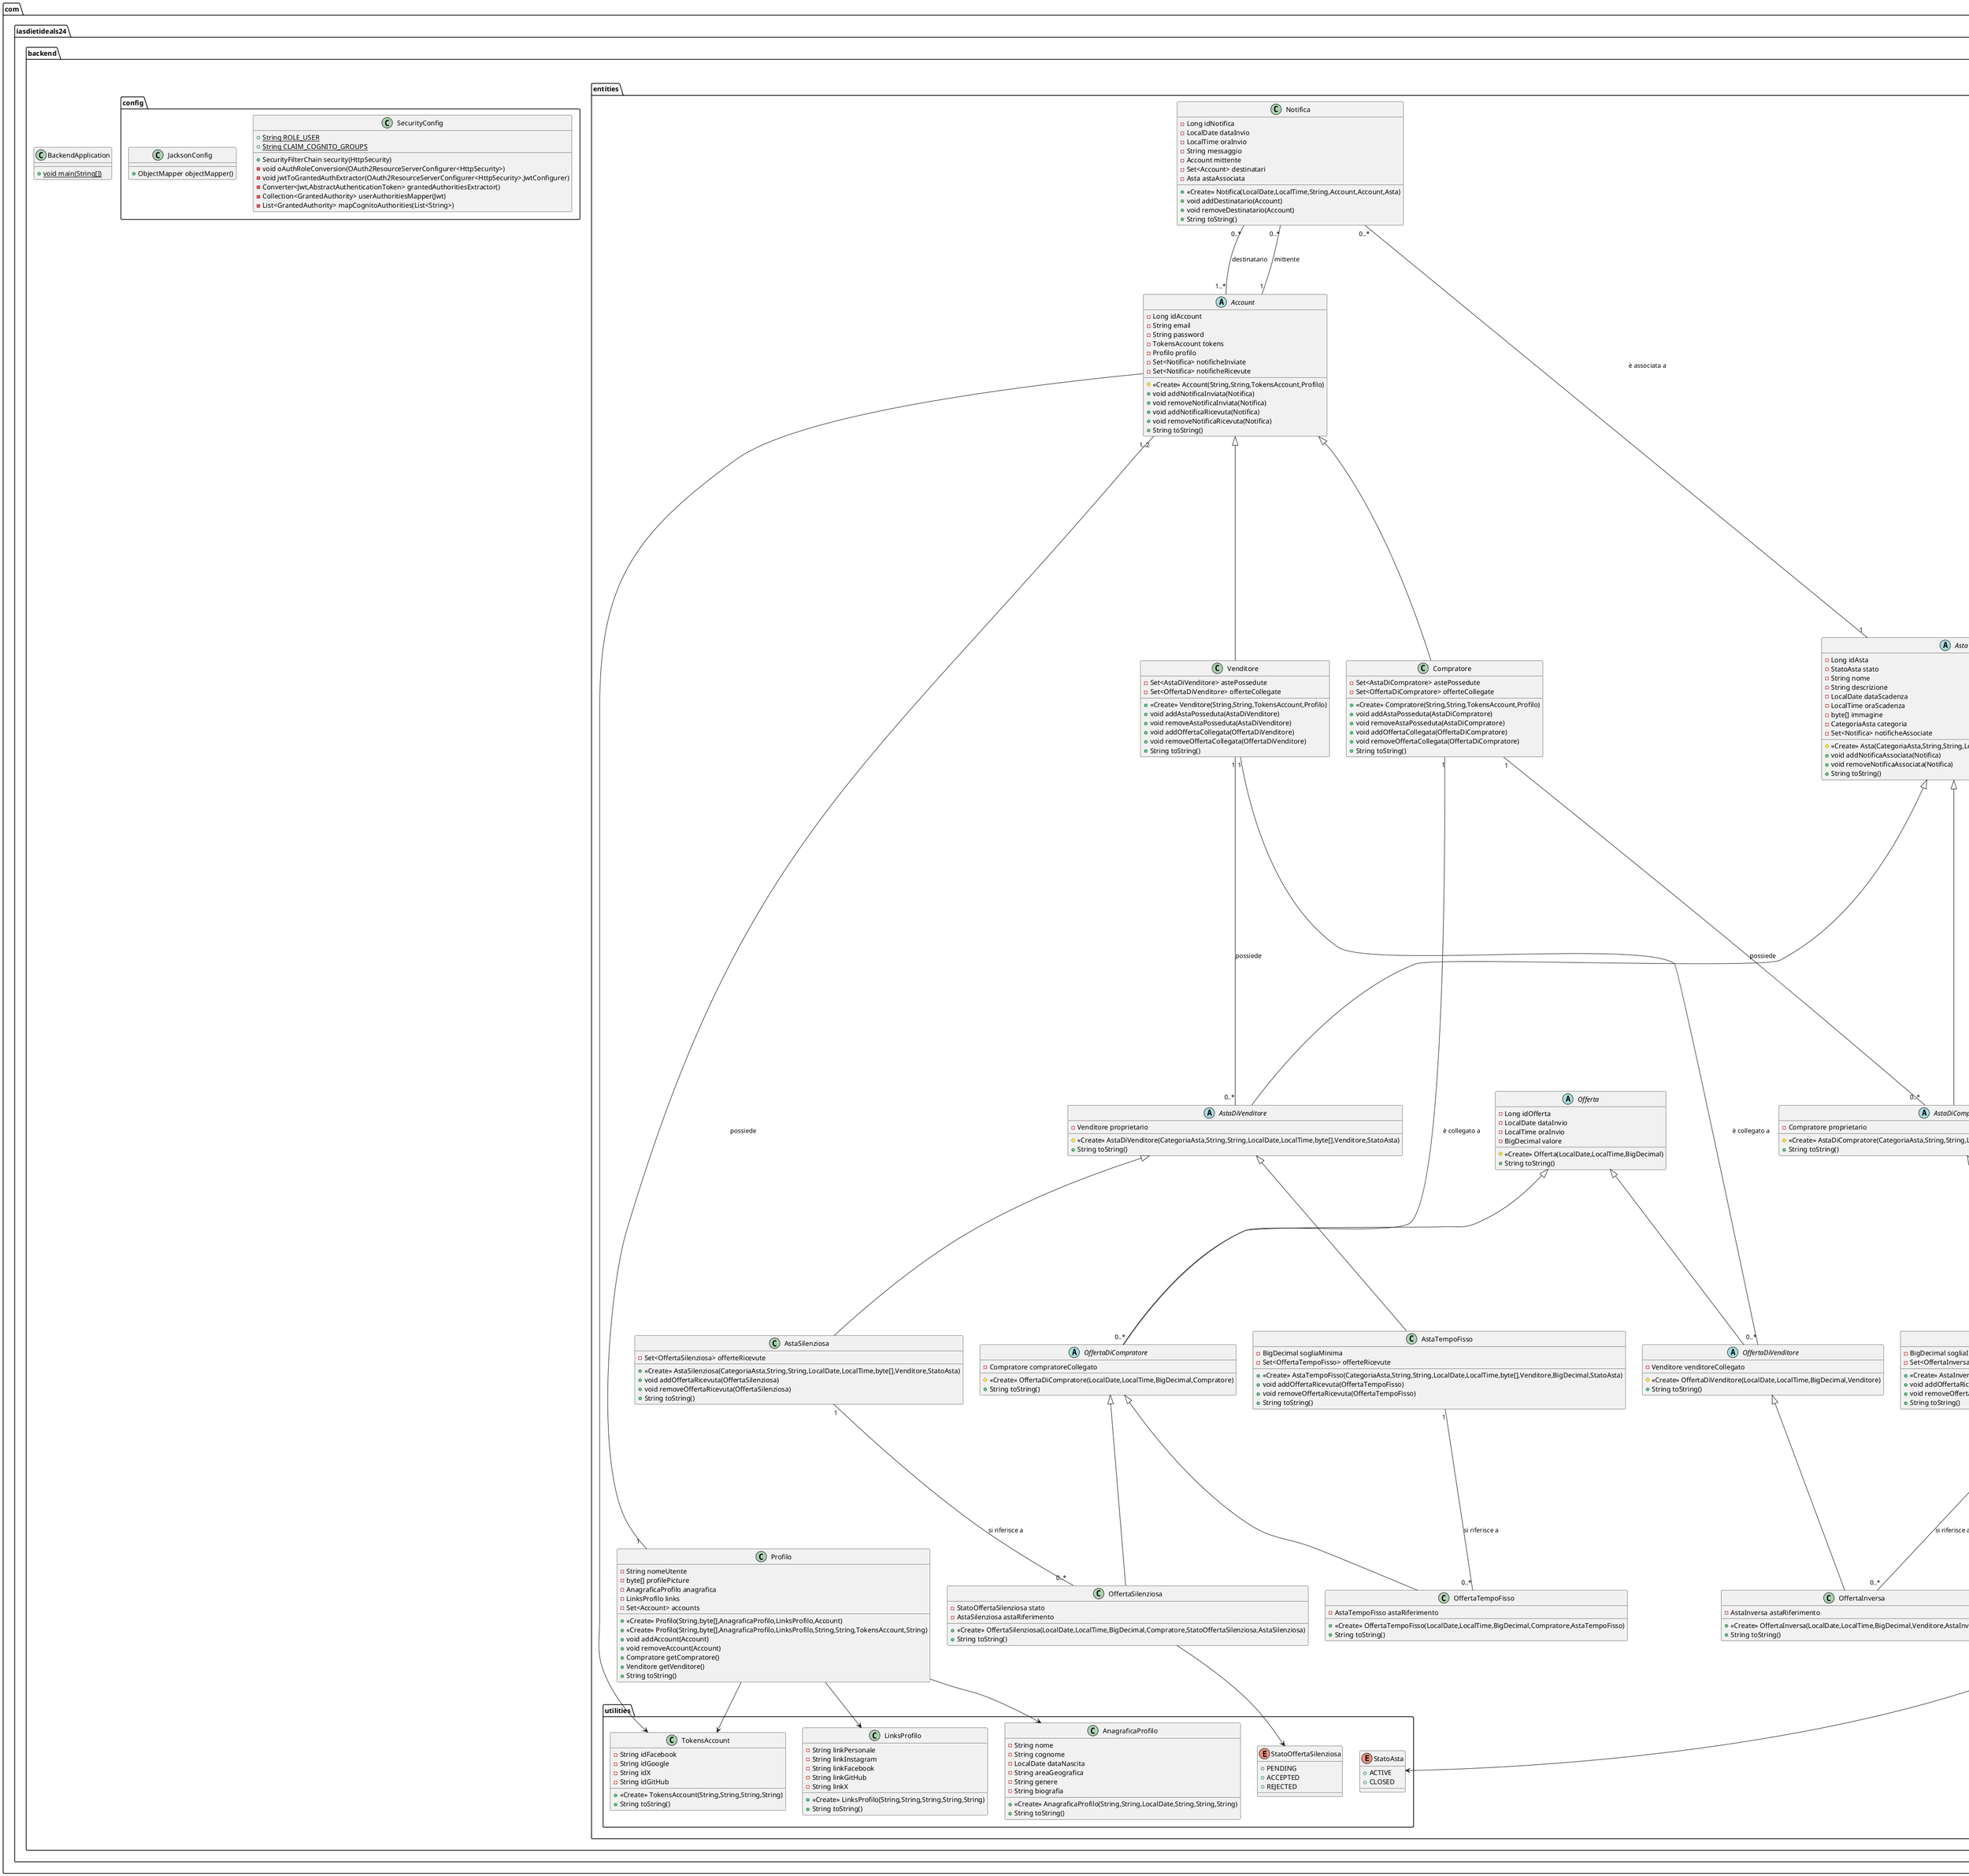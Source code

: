 @startuml
class com.iasdietideals24.backend.controllers.AuthController {
+ {static} String IMPOSSIBILE_INVIARE_COGNITO_REQUEST
+ {static} String LOG_REDIRECT_URI_RICEVUTO
+ {static} String LOG_LETTURA_COGNITO_RESPONSE_FALLITA
- {static} String DEFAULT_REDIRECT_URI
- {static} ObjectMapper JSON_MAPPER
- String clientId
- String clientSecret
- String cognitoUri
+ ResponseEntity<UrlDto> auth(String)
+ ResponseEntity<NewTokenDto> callback(String,String)
+ ResponseEntity<RefreshTokenDto> refresh(String)
+ ResponseEntity<UrlDto> logout(String,String,String)
- HttpRequest buildCognitoRequest(String)
- HttpResponse<String> sendCognitoRequest(HttpRequest)
}


interface com.iasdietideals24.backend.mapstruct.mappers.OffertaTempoFissoMapper {
~ OffertaTempoFissoDto toDto(OffertaTempoFisso)
~ OffertaTempoFisso toEntity(OffertaTempoFissoDto)
}

class com.iasdietideals24.backend.mapstruct.dto.AstaDiCompratoreDto {
- AccountShallowDto proprietarioShallow
}

interface com.iasdietideals24.backend.mapstruct.mappers.CategoriaAstaMapper {
~ CategoriaAstaDto toDto(CategoriaAsta)
~ CategoriaAsta toEntity(CategoriaAstaDto)
~ CategoriaAstaShallowDto toShallowDto(CategoriaAsta)
~ CategoriaAsta toEntity(CategoriaAstaShallowDto)
~ Set<CategoriaAstaShallowDto> toShallowDto(Set<CategoriaAsta>)
~ Set<CategoriaAsta> toEntity(Set<CategoriaAstaShallowDto>)
}

class com.iasdietideals24.backend.exceptions.InvalidTypeException {
+ <<Create>> InvalidTypeException()
+ <<Create>> InvalidTypeException(String)
}

interface com.iasdietideals24.backend.services.AstaSilenziosaService {
~ AstaSilenziosaDto create(AstaSilenziosaDto)
~ Page<AstaSilenziosaDto> findAll(Pageable)
~ Page<AstaSilenziosaDto> findByProprietarioIdAccountIs(Long,Pageable)
~ Page<AstaSilenziosaDto> findByNomeLikeAndCategoriaNomeLike(String,String,Pageable)
~ Page<AstaSilenziosaDto> findByOfferenteIdAccountIs(Long,Pageable)
~ Optional<AstaSilenziosaDto> findOne(Long)
~ boolean isExists(Long)
~ AstaSilenziosaDto fullUpdate(Long,AstaSilenziosaDto)
~ AstaSilenziosaDto partialUpdate(Long,AstaSilenziosaDto)
~ void delete(Long)
~ void checkFieldsValid(AstaSilenziosaDto)
~ void convertRelations(AstaSilenziosaDto,AstaSilenziosa)
~ void updatePresentFields(AstaSilenziosaDto,AstaSilenziosa)
~ void closeAstaSilenziosa(AstaSilenziosa)
}

class com.iasdietideals24.backend.controllers.OffertaSilenziosaController {
+ {static} String LOG_OFFERTA_NON_TROVATA
- OffertaSilenziosaService offertaSilenziosaService
+ <<Create>> OffertaSilenziosaController(OffertaSilenziosaService)
+ ResponseEntity<OffertaSilenziosaDto> createOffertaSilenziosa(OffertaSilenziosaDto)
+ ResponseEntity<Page<OffertaSilenziosaDto>> listOfferteSilenziose(Pageable)
+ ResponseEntity<Page<OffertaSilenziosaDto>> listOfferteSilenzioseByAstaRiferimentoIdAsta(Long,Pageable)
+ ResponseEntity<OffertaSilenziosaDto> getOffertaSilenziosa(Long)
+ ResponseEntity<OffertaSilenziosaDto> findOffertaSilenziosaMaxByValoreAndAstaRiferimentoIdAstaIs(Long)
+ ResponseEntity<OffertaSilenziosaDto> findOffertaSilenziosaMaxByValoreAndAstaRiferimentoIdAstaIsAndCompratoreCollegatoIdAccountIs(Long,Long)
+ ResponseEntity<OffertaSilenziosaDto> fullUpdateOffertaSilenziosa(Long,OffertaSilenziosaDto)
+ ResponseEntity<OffertaSilenziosaDto> partialUpdateOffertaSilenziosa(Long,OffertaSilenziosaDto)
+ ResponseEntity<OffertaSilenziosaDto> deleteOffertaSilenziosa(Long)
}
com.iasdietideals24.backend.controllers.OffertaSilenziosaController ..> com.iasdietideals24.backend.services.OffertaSilenziosaService

class com.iasdietideals24.backend.controllers.OffertaInversaController {
+ {static} String LOG_OFFERTA_NON_TROVATA
- OffertaInversaService offertaInversaService
+ <<Create>> OffertaInversaController(OffertaInversaService)
+ ResponseEntity<OffertaInversaDto> createOffertaInversa(OffertaInversaDto)
+ ResponseEntity<Page<OffertaInversaDto>> listOfferteInverse(Pageable)
+ ResponseEntity<Page<OffertaInversaDto>> listOfferteInverseByAstaRiferimentoIdAsta(Long,Pageable)
+ ResponseEntity<OffertaInversaDto> getOffertaInversa(Long)
+ ResponseEntity<OffertaInversaDto> findOffertaInversaMinByValoreAndAstaRiferimentoIdAstaIs(Long)
+ ResponseEntity<OffertaInversaDto> findOffertaInversaMinByValoreAndAstaRiferimentoIdAstaIsAndVenditoreCollegatoIdAccountIs(Long,Long)
+ ResponseEntity<OffertaInversaDto> fullUpdateOffertaInversa(Long,OffertaInversaDto)
+ ResponseEntity<OffertaInversaDto> partialUpdateOffertaInversa(Long,OffertaInversaDto)
+ ResponseEntity<OffertaInversaDto> deleteOffertaInversa(Long)
}
com.iasdietideals24.backend.controllers.OffertaInversaController ..> com.iasdietideals24.backend.services.OffertaInversaService


interface com.iasdietideals24.backend.repositories.CompratoreRepository {
~ Page<Compratore> findByEmailIs(String,Pageable)
}

class com.iasdietideals24.backend.entities.CategoriaAsta {
- String nome
- Set<Asta> asteAssegnate
+ <<Create>> CategoriaAsta(String)
+ void addAstaAssegnata(Asta)
+ void removeAstaAssegnata(Asta)
+ String toString()
}


class com.iasdietideals24.backend.mapstruct.dto.AccountDto {
- Long idAccount
- String email
- String password
- TokensAccountDto tokens
- ProfiloShallowDto profiloShallow
- Set<NotificaShallowDto> notificheInviateShallow
- Set<NotificaShallowDto> notificheRicevuteShallow
}

abstract class com.iasdietideals24.backend.entities.OffertaDiVenditore {
- Venditore venditoreCollegato
# <<Create>> OffertaDiVenditore(LocalDate,LocalTime,BigDecimal,Venditore)
+ String toString()
}

interface com.iasdietideals24.backend.mapstruct.mappers.ProfiloMapper {
~ ProfiloDto toDto(Profilo)
~ Profilo toEntity(ProfiloDto)
~ ProfiloShallowDto toShallowDto(Profilo)
~ Profilo toEntity(ProfiloShallowDto)
}

class com.iasdietideals24.backend.services.implementations.CompratoreServiceImpl {
+ {static} String LOG_RECUPERO_ACCOUNT
+ {static} String LOG_FOUND_ACCOUNT
+ {static} String LOG_ACCOUNT_RECUPERATO
- AccountService accountService
- CompratoreMapper compratoreMapper
- CompratoreRepository compratoreRepository
- RelationsConverter relationsConverter
+ <<Create>> CompratoreServiceImpl(AccountService,CompratoreMapper,CompratoreRepository,RelationsConverter)
+ CompratoreDto create(CompratoreDto)
+ Page<CompratoreDto> findAll(Pageable)
+ Optional<CompratoreDto> findOne(Long)
+ Page<CompratoreDto> findByEmailIs(String,Pageable)
+ boolean isExists(Long)
+ CompratoreDto fullUpdate(Long,CompratoreDto)
+ CompratoreDto partialUpdate(Long,CompratoreDto)
+ void delete(Long)
+ void checkFieldsValid(CompratoreDto)
+ void convertRelations(CompratoreDto,Compratore)
- void convertAstePosseduteShallow(Set<AstaShallowDto>,Compratore)
- void convertOfferteCollegateShallow(Set<OffertaShallowDto>,Compratore)
+ void updatePresentFields(CompratoreDto,Compratore)
}
com.iasdietideals24.backend.services.implementations.CompratoreServiceImpl ..> com.iasdietideals24.backend.services.AccountService
com.iasdietideals24.backend.services.implementations.CompratoreServiceImpl ..> com.iasdietideals24.backend.mapstruct.mappers.CompratoreMapper
com.iasdietideals24.backend.services.implementations.CompratoreServiceImpl ..> com.iasdietideals24.backend.repositories.CompratoreRepository
com.iasdietideals24.backend.services.implementations.CompratoreServiceImpl ..> com.iasdietideals24.backend.services.helper.RelationsConverterRelationsConverter

interface com.iasdietideals24.backend.mapstruct.mappers.StatoOffertaSilenziosaMapper {
~ String toStringEnum(StatoOffertaSilenziosa)
~ StatoOffertaSilenziosa toEntity(String)
}

interface com.iasdietideals24.backend.services.OffertaTempoFissoService {
~ OffertaTempoFissoDto create(OffertaTempoFissoDto)
~ Page<OffertaTempoFissoDto> findAll(Pageable)
~ Page<OffertaTempoFissoDto> findByAstaRiferimentoIdAsta(Long,Pageable)
~ Optional<OffertaTempoFissoDto> findOne(Long)
~ Optional<OffertaTempoFissoDto> findMaxByValoreAndAstaRiferimentoIdAstaIs(Long)
~ Optional<OffertaTempoFissoDto> findMaxByValoreAndAstaRiferimentoIdAstaIsAndCompratoreCollegatoIdAccountIs(Long,Long)
~ boolean isExists(Long)
~ OffertaTempoFissoDto fullUpdate(Long,OffertaTempoFissoDto)
~ OffertaTempoFissoDto partialUpdate(Long,OffertaTempoFissoDto)
~ void delete(Long)
~ void checkFieldsValid(OffertaTempoFissoDto)
~ void convertRelations(OffertaTempoFissoDto,OffertaTempoFisso)
~ void updatePresentFields(OffertaTempoFissoDto,OffertaTempoFisso)
}

class com.iasdietideals24.backend.controllers.GlobalExceptionHandlerController {
# ResponseEntity<Object> handleInvalidParameterException(InvalidParameterException,HttpServletRequest)
- ErrorDto toDto(Exception)
}

class com.iasdietideals24.backend.entities.OffertaTempoFisso {
- AstaTempoFisso astaRiferimento
+ <<Create>> OffertaTempoFisso(LocalDate,LocalTime,BigDecimal,Compratore,AstaTempoFisso)
+ String toString()
}

class com.iasdietideals24.backend.services.implementations.AstaDiVenditoreServiceImpl {
- AstaService astaService
- RelationsConverter relationsConverter
# <<Create>> AstaDiVenditoreServiceImpl(AstaService,RelationsConverter)
+ void checkFieldsValid(AstaDiVenditoreDto)
- void checkProprietarioValid(AccountShallowDto)
+ void convertRelations(AstaDiVenditoreDto,AstaDiVenditore)
- void convertProprietarioShallow(AccountShallowDto,AstaDiVenditore)
+ void updatePresentFields(AstaDiVenditoreDto,AstaDiVenditore)
}
com.iasdietideals24.backend.services.implementations.AstaDiVenditoreServiceImpl ..> com.iasdietideals24.backend.services.AstaService
com.iasdietideals24.backend.services.implementations.AstaDiVenditoreServiceImpl ..> com.iasdietideals24.backend.services.helper.RelationsConverter

class com.iasdietideals24.backend.config.SecurityConfig {
+ {static} String ROLE_USER
+ {static} String CLAIM_COGNITO_GROUPS
+ SecurityFilterChain security(HttpSecurity)
- void oAuthRoleConversion(OAuth2ResourceServerConfigurer<HttpSecurity>)
- void jwtToGrantedAuthExtractor(OAuth2ResourceServerConfigurer<HttpSecurity>.JwtConfigurer)
- Converter<Jwt,AbstractAuthenticationToken> grantedAuthoritiesExtractor()
- Collection<GrantedAuthority> userAuthoritiesMapper(Jwt)
- List<GrantedAuthority> mapCognitoAuthorities(List<String>)
}


interface com.iasdietideals24.backend.mapstruct.mappers.OffertaSilenziosaMapper {
~ OffertaSilenziosaDto toDto(OffertaSilenziosa)
~ OffertaSilenziosa toEntity(OffertaSilenziosaDto)
}

interface com.iasdietideals24.backend.mapstruct.mappers.AnagraficaProfiloMapper {
~ AnagraficaProfiloDto toDto(AnagraficaProfilo)
~ AnagraficaProfilo toEntity(AnagraficaProfiloDto)
}

interface com.iasdietideals24.backend.services.AstaInversaService {
~ AstaInversaDto create(AstaInversaDto)
~ Page<AstaInversaDto> findAll(Pageable)
~ Page<AstaInversaDto> findByProprietarioIdAccountIs(Long,Pageable)
~ Page<AstaInversaDto> findByNomeLikeAndCategoriaNomeLike(String,String,Pageable)
~ Page<AstaInversaDto> findByOfferenteIdAccountIs(Long,Pageable)
~ Optional<AstaInversaDto> findOne(Long)
~ boolean isExists(Long)
~ AstaInversaDto fullUpdate(Long,AstaInversaDto)
~ AstaInversaDto partialUpdate(Long,AstaInversaDto)
~ void delete(Long)
~ void checkFieldsValid(AstaInversaDto)
~ void convertRelations(AstaInversaDto,AstaInversa)
~ void updatePresentFields(AstaInversaDto,AstaInversa)
~ void closeAstaInversa(AstaInversa)
}

interface com.iasdietideals24.backend.services.AstaService {
~ void checkFieldsValid(AstaDto)
~ void convertRelations(AstaDto,Asta)
~ void updatePresentFields(AstaDto,Asta)
}

class com.iasdietideals24.backend.mapstruct.dto.AstaDiVenditoreDto {
- AccountShallowDto proprietarioShallow
}

class com.iasdietideals24.backend.exceptions.AuthRuntimeException {
+ <<Create>> AuthRuntimeException()
+ <<Create>> AuthRuntimeException(String)
}

class com.iasdietideals24.backend.entities.Venditore {
- Set<AstaDiVenditore> astePossedute
- Set<OffertaDiVenditore> offerteCollegate
+ <<Create>> Venditore(String,String,TokensAccount,Profilo)
+ void addAstaPosseduta(AstaDiVenditore)
+ void removeAstaPosseduta(AstaDiVenditore)
+ void addOffertaCollegata(OffertaDiVenditore)
+ void removeOffertaCollegata(OffertaDiVenditore)
+ String toString()
}

class com.iasdietideals24.backend.controllers.OffertaTempoFissoController {
+ {static} String LOG_OFFERTA_NON_TROVATA
- OffertaTempoFissoService offertaTempoFissoService
+ <<Create>> OffertaTempoFissoController(OffertaTempoFissoService)
+ ResponseEntity<OffertaTempoFissoDto> createOffertaTempoFisso(OffertaTempoFissoDto)
+ ResponseEntity<Page<OffertaTempoFissoDto>> listOfferteTempoFisso(Pageable)
+ ResponseEntity<Page<OffertaTempoFissoDto>> listOfferteTempoFissoByAstaRiferimentoIdAsta(Long,Pageable)
+ ResponseEntity<OffertaTempoFissoDto> getOffertaTempoFisso(Long)
+ ResponseEntity<OffertaTempoFissoDto> findOffertaTempoFissoMaxByValoreAndAstaRiferimentoIdAstaIs(Long)
+ ResponseEntity<OffertaTempoFissoDto> findOffertaTempoFissoMaxByValoreAndAstaRiferimentoIdAstaIsAndCompratoreCollegatoIdAccountIs(Long,Long)
+ ResponseEntity<OffertaTempoFissoDto> fullUpdateOffertaTempoFisso(Long,OffertaTempoFissoDto)
+ ResponseEntity<OffertaTempoFissoDto> partialUpdateOffertaTempoFisso(Long,OffertaTempoFissoDto)
+ ResponseEntity<OffertaTempoFissoDto> deleteOffertaTempoFisso(Long)
}
com.iasdietideals24.backend.controllers.OffertaTempoFissoController ..> com.iasdietideals24.backend.services.OffertaTempoFissoService

abstract class com.iasdietideals24.backend.mapstruct.mappers.AccountMapper {
+ AccountShallowDto toShallowDto(Account)
+ Account toEntity(AccountShallowDto)
+ {abstract}Compratore toCompratore(AccountShallowDto)
+ {abstract}Venditore toVenditore(AccountShallowDto)
+ {abstract}Set<AccountShallowDto> toShallowDto(Set<Account>)
+ {abstract}Set<Account> toEntity(Set<AccountShallowDto>)
}

class com.iasdietideals24.backend.controllers.CompratoreController {
+ {static} String LOG_ACCOUNT_NON_TROVATO
- CompratoreService compratoreService
+ <<Create>> CompratoreController(CompratoreService)
+ ResponseEntity<CompratoreDto> createCompratore(CompratoreDto)
+ ResponseEntity<Page<CompratoreDto>> listCompratori(Pageable)
+ ResponseEntity<Page<CompratoreDto>> listCompratoriByEmailIs(String,Pageable)
+ ResponseEntity<CompratoreDto> getCompratore(Long)
+ ResponseEntity<CompratoreDto> fullUpdateCompratore(Long,CompratoreDto)
+ ResponseEntity<CompratoreDto> partialUpdateCompratore(Long,CompratoreDto)
+ ResponseEntity<CompratoreDto> deleteCompratore(Long)
}
com.iasdietideals24.backend.controllers.CompratoreController ..> com.iasdietideals24.backend.services.CompratoreService

class com.iasdietideals24.backend.mapstruct.dto.OffertaSilenziosaDto {
- String stato
- AstaShallowDto astaRiferimentoShallow
}

class com.iasdietideals24.backend.mapstruct.dto.VenditoreDto {
- Set<AstaShallowDto> astePosseduteShallow
- Set<OffertaShallowDto> offerteCollegateShallow
}

interface com.iasdietideals24.backend.services.NotificaService {
~ NotificaDto create(NotificaDto)
~ Page<NotificaDto> findAll(Pageable)
~ Page<NotificaDto> findByDestinatariIdAccount(Long,Pageable)
~ Optional<NotificaDto> findOne(Long)
~ boolean isExists(Long)
~ NotificaDto fullUpdate(Long,NotificaDto)
~ NotificaDto partialUpdate(Long,NotificaDto)
~ void delete(Long)
~ void checkFieldsValid(NotificaDto)
~ void convertRelations(NotificaDto,Notifica)
~ void updatePresentFields(NotificaDto,Notifica)
}

class com.iasdietideals24.backend.mapstruct.dto.auth.CognitoTokenResponseDto {
- String id_token
- String refresh_token
- Long expires_in
+ <<Create>> CognitoTokenResponseDto(String,String,Long)
+ Long expires_in()
+ String id_token()
+ String refresh_token()
}


class com.iasdietideals24.backend.mapstruct.dto.AstaSilenziosaDto {
- Set<OffertaShallowDto> offerteRicevuteShallow
}

class com.iasdietideals24.backend.mapstruct.mappers.impl.PutProfiloMapperImpl {
- AnagraficaProfiloMapper anagraficaProfiloMapper
- TokensAccountMapper tokensAccountMapper
- LinksProfiloMapper linksProfiloMapper
+ <<Create>> PutProfiloMapperImpl(AnagraficaProfiloMapper,TokensAccountMapper,LinksProfiloMapper)
+ Profilo toEntity(PutProfiloDto)
}
com.iasdietideals24.backend.mapstruct.mappers.impl.PutProfiloMapperImpl ..> com.iasdietideals24.backend.mapstruct.mappers.AnagraficaProfiloMapper
com.iasdietideals24.backend.mapstruct.mappers.impl.PutProfiloMapperImpl ..> com.iasdietideals24.backend.mapstruct.mappers.TokensAccountMapper
com.iasdietideals24.backend.mapstruct.mappers.impl.PutProfiloMapperImpl ..> com.iasdietideals24.backend.mapstruct.mappers.LinksProfiloMapper

abstract class com.iasdietideals24.backend.entities.AstaDiCompratore {
- Compratore proprietario
# <<Create>> AstaDiCompratore(CategoriaAsta,String,String,LocalDate,LocalTime,byte[],Compratore,StatoAsta)
+ String toString()
}

interface com.iasdietideals24.backend.services.OffertaDiCompratoreService {
~ void checkFieldsValid(OffertaDiCompratoreDto)
~ void convertRelations(OffertaDiCompratoreDto,OffertaDiCompratore)
~ void updatePresentFields(OffertaDiCompratoreDto,OffertaDiCompratore)
}

class com.iasdietideals24.backend.exceptions.InvalidParameterException {
+ <<Create>> InvalidParameterException()
+ <<Create>> InvalidParameterException(String)
}

interface com.iasdietideals24.backend.repositories.VenditoreRepository {
~ Page<Venditore> findByEmailIs(String,Pageable)
}

class com.iasdietideals24.backend.mapstruct.dto.CategoriaAstaDto {
- String nome
- Set<AstaShallowDto> asteAssegnateShallow
}

interface com.iasdietideals24.backend.repositories.OffertaDiVenditoreRepository {
}

class com.iasdietideals24.backend.services.implementations.AstaDiCompratoreServiceImpl {
- AstaService astaService
- RelationsConverter relationsConverter
# <<Create>> AstaDiCompratoreServiceImpl(AstaService,RelationsConverter)
+ void checkFieldsValid(AstaDiCompratoreDto)
- void checkProprietarioValid(AccountShallowDto)
+ void convertRelations(AstaDiCompratoreDto,AstaDiCompratore)
- void convertProprietarioShallow(AccountShallowDto,AstaDiCompratore)
+ void updatePresentFields(AstaDiCompratoreDto,AstaDiCompratore)
}
com.iasdietideals24.backend.services.implementations.AstaDiCompratoreServiceImpl ..> com.iasdietideals24.backend.services.AstaService
com.iasdietideals24.backend.services.implementations.AstaDiCompratoreServiceImpl ..> com.iasdietideals24.backend.services.helper.RelationsConverter

class com.iasdietideals24.backend.entities.Notifica {
- Long idNotifica
- LocalDate dataInvio
- LocalTime oraInvio
- String messaggio
- Account mittente
- Set<Account> destinatari
- Asta astaAssociata
+ <<Create>> Notifica(LocalDate,LocalTime,String,Account,Account,Asta)
+ void addDestinatario(Account)
+ void removeDestinatario(Account)
+ String toString()
}

class com.iasdietideals24.backend.mapstruct.dto.shallows.AstaShallowDto {
- Long idAsta
- String tipoAstaPerAccount
- String tipoAstaSpecifica
}

abstract class com.iasdietideals24.backend.entities.Account {
- Long idAccount
- String email
- String password
- TokensAccount tokens
- Profilo profilo
- Set<Notifica> notificheInviate
- Set<Notifica> notificheRicevute
# <<Create>> Account(String,String,TokensAccount,Profilo)
+ void addNotificaInviata(Notifica)
+ void removeNotificaInviata(Notifica)
+ void addNotificaRicevuta(Notifica)
+ void removeNotificaRicevuta(Notifica)
+ String toString()
}

class com.iasdietideals24.backend.exceptions.UpdateRuntimeException {
+ <<Create>> UpdateRuntimeException()
+ <<Create>> UpdateRuntimeException(String)
}

interface com.iasdietideals24.backend.repositories.CategoriaAstaRepository {
}

class com.iasdietideals24.backend.controllers.AstaSilenziosaController {
+ {static} String LOG_ASTA_NON_TROVATA
+ {static} String LOG_RECUPERO_ASTE_IN_CORSO
+ {static} String LOG_ASTE_RECUPERATE
- AstaSilenziosaService astaSilenziosaService
+ <<Create>> AstaSilenziosaController(AstaSilenziosaService)
+ ResponseEntity<AstaSilenziosaDto> createAstaSilenziosa(AstaSilenziosaDto)
+ ResponseEntity<Page<AstaSilenziosaDto>> listAsteSilenziose(Pageable)
+ ResponseEntity<Page<AstaSilenziosaDto>> listAsteSilenzioseByProprietarioIdAccountIs(Long,Pageable)
+ ResponseEntity<Page<AstaSilenziosaDto>> listAsteSilenzioseByNomeLikeAndCategoriaNomeLike(String,String,Pageable)
+ ResponseEntity<Page<AstaSilenziosaDto>> listAsteSilenzioseByOfferenteIdAccountIs(Long,Pageable)
+ ResponseEntity<AstaSilenziosaDto> getAstaSilenziosa(Long)
+ ResponseEntity<AstaSilenziosaDto> fullUpdateAstaSilenziosa(Long,AstaSilenziosaDto)
+ ResponseEntity<AstaSilenziosaDto> partialUpdateAstaSilenziosa(Long,AstaSilenziosaDto)
+ ResponseEntity<AstaSilenziosaDto> deleteAstaSilenziosa(Long)
}
com.iasdietideals24.backend.controllers.AstaSilenziosaController ..> com.iasdietideals24.backend.services.AstaSilenziosaService

interface com.iasdietideals24.backend.mapstruct.mappers.OffertaInversaMapper {
~ OffertaInversaDto toDto(OffertaInversa)
~ OffertaInversa toEntity(OffertaInversaDto)
}

interface com.iasdietideals24.backend.repositories.OffertaInversaRepository {
~ Page<OffertaInversa> findByAstaRiferimento_IdAsta(Long,Pageable)
~ Optional<OffertaInversa> findMinByValoreAndAstaRiferimento_IdAstaIs(Long)
~ Optional<OffertaInversa> findMinByValoreAndAstaRiferimento_IdAstaIsAndVenditoreCollegato_IdAccountIs(Long,Long)
}

class com.iasdietideals24.backend.mapstruct.dto.AstaInversaDto {
- BigDecimal sogliaIniziale
- Set<OffertaShallowDto> offerteRicevuteShallow
}

class com.iasdietideals24.backend.services.implementations.OffertaSilenziosaServiceImpl {
+ {static} String LOG_RECUPERO_OFFERTA
+ {static} String LOG_FOUND_OFFERTA
+ {static} String LOG_OFFERTA_RECUPERATA
- OffertaDiCompratoreService offertaDiCompratoreService
- StatoOffertaSilenziosaMapper statoOffertaSilenziosaMapper
- OffertaSilenziosaMapper offertaSilenziosaMapper
- OffertaSilenziosaRepository offertaSilenziosaRepository
- RelationsConverter relationsConverter
- BuildNotice buildNotice
- AstaScheduler astaScheduler
+ <<Create>> OffertaSilenziosaServiceImpl(OffertaDiCompratoreService,StatoOffertaSilenziosaMapper,OffertaSilenziosaMapper,OffertaSilenziosaRepository,RelationsConverter,BuildNotice,AstaScheduler)
+ OffertaSilenziosaDto create(OffertaSilenziosaDto)
+ Page<OffertaSilenziosaDto> findAll(Pageable)
+ Page<OffertaSilenziosaDto> findByAstaRiferimentoIdAsta(Long,Pageable)
+ Optional<OffertaSilenziosaDto> findOne(Long)
+ Optional<OffertaSilenziosaDto> findMaxByValoreAndAstaRiferimentoIdAstaIs(Long)
+ Optional<OffertaSilenziosaDto> findMaxByValoreAndAstaRiferimentoIdAstaIsAndCompratoreCollegatoIdAccountIs(Long,Long)
+ boolean isExists(Long)
+ OffertaSilenziosaDto fullUpdate(Long,OffertaSilenziosaDto)
+ OffertaSilenziosaDto partialUpdate(Long,OffertaSilenziosaDto)
+ void delete(Long)
+ void checkFieldsValid(OffertaSilenziosaDto)
- void checkStatoValid(String)
- void checkAstaRiferimentoValid(AstaShallowDto)
+ void convertRelations(OffertaSilenziosaDto,OffertaSilenziosa)
- void convertAstaRiferimentoShallow(AstaShallowDto,OffertaSilenziosa)
+ void updatePresentFields(OffertaSilenziosaDto,OffertaSilenziosa)
- void ifPresentUpdateStato(String,OffertaSilenziosa)
- void checkAstaActive(OffertaSilenziosa)
- void checkProprietarioAstaNotMe(OffertaSilenziosa)
- void doTasksForStatoOfferta(OffertaSilenziosa)
- void acceptedOffertaTasks(OffertaSilenziosa)
- void rejectedOffertaTasks(OffertaSilenziosa)
}
com.iasdietideals24.backend.services.implementations.OffertaSilenziosaServiceImpl ..> com.iasdietideals24.backend.services.OffertaDiCompratoreService
com.iasdietideals24.backend.services.implementations.OffertaSilenziosaServiceImpl ..> com.iasdietideals24.backend.mapstruct.mappers.StatoOffertaSilenziosaMapper
com.iasdietideals24.backend.services.implementations.OffertaSilenziosaServiceImpl ..> com.iasdietideals24.backend.mapstruct.mappers.OffertaSilenziosaMapper
com.iasdietideals24.backend.services.implementations.OffertaSilenziosaServiceImpl ..> com.iasdietideals24.backend.repositories.OffertaSilenziosaRepository
com.iasdietideals24.backend.services.implementations.OffertaSilenziosaServiceImpl ..> com.iasdietideals24.backend.services.helper.RelationsConverter
com.iasdietideals24.backend.services.implementations.OffertaSilenziosaServiceImpl ..> com.iasdietideals24.backend.services.helper.BuildNotice
com.iasdietideals24.backend.services.implementations.OffertaSilenziosaServiceImpl ..> com.iasdietideals24.backend.scheduled.AstaScheduler


interface com.iasdietideals24.backend.services.VenditoreService {
~ VenditoreDto create(VenditoreDto)
~ Page<VenditoreDto> findAll(Pageable)
~ Optional<VenditoreDto> findOne(Long)
~ Page<VenditoreDto> findByEmailIs(String,Pageable)
~ boolean isExists(Long)
~ VenditoreDto fullUpdate(Long,VenditoreDto)
~ VenditoreDto partialUpdate(Long,VenditoreDto)
~ void delete(Long)
~ void checkFieldsValid(VenditoreDto)
~ void convertRelations(VenditoreDto,Venditore)
~ void updatePresentFields(VenditoreDto,Venditore)
}

class com.iasdietideals24.backend.mapstruct.dto.exceptional.PutProfiloDto {
- String nomeUtente
- byte[] profilePicture
- AnagraficaProfiloDto anagrafica
- LinksProfiloDto links
- String email
- String password
- TokensAccountDto tokens
- String tipoAccount
}

class com.iasdietideals24.backend.mapstruct.dto.shallows.AccountShallowDto {
- Long idAccount
- String tipoAccount
}

class com.iasdietideals24.backend.scheduled.AstaScheduler {
- AstaRepository astaRepository
- AstaInversaService astaInversaService
- AstaSilenziosaService astaSilenziosaService
- AstaTempoFissoService astaTempoFissoService
+ <<Create>> AstaScheduler(AstaRepository,AstaInversaService,AstaSilenziosaService,AstaTempoFissoService)
+ void updateExpiredAste()
}
com.iasdietideals24.backend.scheduled.AstaScheduler ..> com.iasdietideals24.backend.repositories.AstaRepository
com.iasdietideals24.backend.scheduled.AstaScheduler ..> com.iasdietideals24.backend.services.AstaInversaService
com.iasdietideals24.backend.scheduled.AstaScheduler ..> com.iasdietideals24.backend.services.AstaSilenziosaService
com.iasdietideals24.backend.scheduled.AstaScheduler ..> com.iasdietideals24.backend.services.AstaTempoFissoService


class com.iasdietideals24.backend.services.implementations.OffertaServiceImpl {
+ void checkFieldsValid(OffertaDto)
- void checkDataInvioValid(LocalDate)
- void checkOraInvioValid(LocalDate,LocalTime)
- void checkValoreValid(BigDecimal)
+ void convertRelations(OffertaDto,Offerta)
+ void updatePresentFields(OffertaDto,Offerta)
- void ifPresentUpdateDataInvio(LocalDate,Offerta)
- void ifPresentUpdateOraInvio(LocalTime,Offerta)
- void ifPresentUpdateValore(BigDecimal,Offerta)
}

class com.iasdietideals24.backend.services.helper.implementations.BuildNoticeImpl {
+ {static} String LOG_COSTRUZIONE_NOTIFICA
+ {static} String NUOVA_OFFERTA
+ {static} String OFFERTA_SILENZIOSA_RIFIUTATA
+ {static} String OFFERTA_SILENZIOSA_ACCETTATA
+ {static} String ASTA_SCADUTA
+ {static} String ASTA_PERSA
+ {static} String ASTA_VINTA
- NotificaRepository notificaRepository
+ <<Create>> BuildNoticeImpl(NotificaRepository)
+ void notifyNuovaOfferta(OffertaInversa)
+ void notifyNuovaOfferta(OffertaSilenziosa)
+ void notifyNuovaOfferta(OffertaTempoFisso)
+ void notifyOffertaSilenziosaRifiutata(OffertaSilenziosa)
+ void notifyOffertaSilenziosaRifiutata(Set<OffertaSilenziosa>)
+ void notifyOffertaSilenziosaAccettata(OffertaSilenziosa)
+ void notifyAstaInversaScaduta(AstaInversa)
+ void notifyAstaSilenziosaScaduta(AstaSilenziosa)
+ void notifyAstaTempoFissoScaduta(AstaTempoFisso)
+ void notifyOffertaInversaVincitrice(OffertaInversa)
+ void notifyOffertaInversaPerdente(Set<OffertaInversa>)
+ void notifyOffertaTempoFissoVincitrice(OffertaTempoFisso)
+ void notifyOffertaTempoFissoPerdente(Set<OffertaTempoFisso>)
- void sendNotifica(Notifica)
}
com.iasdietideals24.backend.services.helper.BuildNotice ..> com.iasdietideals24.backend.repositories.NotificaRepository

interface com.iasdietideals24.backend.repositories.OffertaSilenziosaRepository {
~ Page<OffertaSilenziosa> findByAstaRiferimento_IdAsta(Long,Pageable)
~ Optional<OffertaSilenziosa> findMaxByValoreAndAstaRiferimento_IdAstaIs(Long)
~ Optional<OffertaSilenziosa> findMaxByValoreAndAstaRiferimento_IdAstaIsAndCompratoreCollegato_IdAccountIs(Long,Long)
}

abstract class com.iasdietideals24.backend.entities.OffertaDiCompratore {
- Compratore compratoreCollegato
# <<Create>> OffertaDiCompratore(LocalDate,LocalTime,BigDecimal,Compratore)
+ String toString()
}

class com.iasdietideals24.backend.mapstruct.dto.utilities.LinksProfiloDto {
- String linkPersonale
- String linkInstagram
- String linkFacebook
- String linkGitHub
- String linkX
}

class com.iasdietideals24.backend.config.JacksonConfig {
+ ObjectMapper objectMapper()
}

interface com.iasdietideals24.backend.repositories.AstaSilenziosaRepository {
~ Page<AstaSilenziosa> findByProprietario_IdAccountIs(Long,Pageable)
~ Page<AstaSilenziosa> findByNomeLikeAndCategoria_NomeLike(String,String,Pageable)
~ Page<AstaSilenziosa> findByOfferente_IdAccountIs(Long,Pageable)
}

interface com.iasdietideals24.backend.services.helper.BuildNotice {
~ void notifyNuovaOfferta(OffertaInversa)
~ void notifyNuovaOfferta(OffertaSilenziosa)
~ void notifyNuovaOfferta(OffertaTempoFisso)
~ void notifyOffertaSilenziosaRifiutata(OffertaSilenziosa)
~ void notifyOffertaSilenziosaRifiutata(Set<OffertaSilenziosa>)
~ void notifyOffertaSilenziosaAccettata(OffertaSilenziosa)
~ void notifyAstaInversaScaduta(AstaInversa)
~ void notifyAstaSilenziosaScaduta(AstaSilenziosa)
~ void notifyAstaTempoFissoScaduta(AstaTempoFisso)
~ void notifyOffertaInversaVincitrice(OffertaInversa)
~ void notifyOffertaInversaPerdente(Set<OffertaInversa>)
~ void notifyOffertaTempoFissoVincitrice(OffertaTempoFisso)
~ void notifyOffertaTempoFissoPerdente(Set<OffertaTempoFisso>)
}

class com.iasdietideals24.backend.services.implementations.CategoriaAstaServiceImpl {
+ {static} String LOG_RECUPERO_CATEGORIA_ASTA
+ {static} String LOG_FOUND_CATEGORIA_ASTA
+ {static} String LOG_CATEGORIA_ASTA_RECUPERATA
- CategoriaAstaMapper categoriaAstaMapper
- CategoriaAstaRepository categoriaAstaRepository
- RelationsConverter relationsConverter
+ <<Create>> CategoriaAstaServiceImpl(CategoriaAstaMapper,CategoriaAstaRepository,RelationsConverter)
+ CategoriaAstaDto create(String,CategoriaAstaDto)
+ Page<CategoriaAstaDto> findAll(Pageable)
+ Optional<CategoriaAstaDto> findOne(String)
+ boolean isExists(String)
+ CategoriaAstaDto fullUpdate(String,CategoriaAstaDto)
+ CategoriaAstaDto partialUpdate(String,CategoriaAstaDto)
+ void delete(String)
+ void checkFieldsValid(CategoriaAstaDto)
- void checkNomeValid(String)
+ void convertRelations(CategoriaAstaDto,CategoriaAsta)
- void convertAsteAssegnateShallow(Set<AstaShallowDto>,CategoriaAsta)
+ void updatePresentFields(CategoriaAstaDto,CategoriaAsta)
- void ifPresentUpdateNome(String,CategoriaAsta)
}
com.iasdietideals24.backend.services.implementations.CategoriaAstaServiceImpl ..> com.iasdietideals24.backend.mapstruct.mappers.CategoriaAstaMapper
com.iasdietideals24.backend.services.implementations.CategoriaAstaServiceImpl ..> com.iasdietideals24.backend.repositories.CategoriaAstaRepository
com.iasdietideals24.backend.services.implementations.CategoriaAstaServiceImpl ..> com.iasdietideals24.backend.services.helper.RelationsConverter


class com.iasdietideals24.backend.controllers.AstaInversaController {
+ {static} String LOG_ASTA_NON_TROVATA
+ {static} String LOG_RECUPERO_ASTE_IN_CORSO
+ {static} String LOG_ASTE_RECUPERATE
- AstaInversaService astaInversaService
+ <<Create>> AstaInversaController(AstaInversaService)
+ ResponseEntity<AstaInversaDto> createAstaInversa(AstaInversaDto)
+ ResponseEntity<Page<AstaInversaDto>> listAsteInverse(Pageable)
+ ResponseEntity<Page<AstaInversaDto>> listAsteInverseByProprietarioIdAccountIs(Long,Pageable)
+ ResponseEntity<Page<AstaInversaDto>> listAsteInverseByNomeLikeAndCategoriaNomeLike(String,String,Pageable)
+ ResponseEntity<Page<AstaInversaDto>> listAsteInverseByOfferenteIdAccountIs(Long,Pageable)
+ ResponseEntity<AstaInversaDto> getAstaInversa(Long)
+ ResponseEntity<AstaInversaDto> fullUpdateAstaInversa(Long,AstaInversaDto)
+ ResponseEntity<AstaInversaDto> partialUpdateAstaInversa(Long,AstaInversaDto)
+ ResponseEntity<AstaInversaDto> deleteAstaInversa(Long)
}
com.iasdietideals24.backend.controllers.AstaInversaController ..> com.iasdietideals24.backend.services.AstaInversaService


class com.iasdietideals24.backend.mapstruct.dto.shallows.NotificaShallowDto {
- Long idNotifica
}

class com.iasdietideals24.backend.BackendApplication {
+ {static} void main(String[])
}

class com.iasdietideals24.backend.controllers.VenditoreController {
+ {static} String LOG_ACCOUNT_NON_TROVATO
- VenditoreService venditoreService
+ <<Create>> VenditoreController(VenditoreService)
+ ResponseEntity<VenditoreDto> createVenditore(VenditoreDto)
+ ResponseEntity<Page<VenditoreDto>> listVenditori(Pageable)
+ ResponseEntity<Page<VenditoreDto>> listVenditoriByEmailIs(String,Pageable)
+ ResponseEntity<VenditoreDto> getVenditore(Long)
+ ResponseEntity<VenditoreDto> fullUpdateVenditore(Long,VenditoreDto)
+ ResponseEntity<VenditoreDto> partialUpdateVenditore(Long,VenditoreDto)
+ ResponseEntity<VenditoreDto> deleteVenditore(Long)
}
com.iasdietideals24.backend.controllers.VenditoreController ..> com.iasdietideals24.backend.services.VenditoreService

class com.iasdietideals24.backend.entities.Profilo {
- String nomeUtente
- byte[] profilePicture
- AnagraficaProfilo anagrafica
- LinksProfilo links
- Set<Account> accounts
+ <<Create>> Profilo(String,byte[],AnagraficaProfilo,LinksProfilo,Account)
+ <<Create>> Profilo(String,byte[],AnagraficaProfilo,LinksProfilo,String,String,TokensAccount,String)
+ void addAccount(Account)
+ void removeAccount(Account)
+ Compratore getCompratore()
+ Venditore getVenditore()
+ String toString()
}

interface com.iasdietideals24.backend.repositories.ProfiloRepository {
}
class com.iasdietideals24.backend.mapstruct.dto.shallows.ProfiloShallowDto {
- String nomeUtente
}

interface com.iasdietideals24.backend.services.CompratoreService {
~ CompratoreDto create(CompratoreDto)
~ Page<CompratoreDto> findAll(Pageable)
~ Optional<CompratoreDto> findOne(Long)
~ Page<CompratoreDto> findByEmailIs(String,Pageable)
~ boolean isExists(Long)
~ CompratoreDto fullUpdate(Long,CompratoreDto)
~ CompratoreDto partialUpdate(Long,CompratoreDto)
~ void delete(Long)
~ void checkFieldsValid(CompratoreDto)
~ void convertRelations(CompratoreDto,Compratore)
~ void updatePresentFields(CompratoreDto,Compratore)
}

class com.iasdietideals24.backend.entities.OffertaInversa {
- AstaInversa astaRiferimento
+ <<Create>> OffertaInversa(LocalDate,LocalTime,BigDecimal,Venditore,AstaInversa)
+ String toString()
}


interface com.iasdietideals24.backend.services.OffertaService {
~ void checkFieldsValid(OffertaDto)
~ void convertRelations(OffertaDto,Offerta)
~ void updatePresentFields(OffertaDto,Offerta)
}

interface com.iasdietideals24.backend.repositories.OffertaDiCompratoreRepository {
}

class com.iasdietideals24.backend.mapstruct.dto.CompratoreDto {
- Set<AstaShallowDto> astePosseduteShallow
- Set<OffertaShallowDto> offerteCollegateShallow
}

interface com.iasdietideals24.backend.repositories.AstaInversaRepository {
~ Page<AstaInversa> findByProprietario_IdAccountIs(Long,Pageable)
~ Page<AstaInversa> findByNomeLikeAndCategoria_NomeLike(String,String,Pageable)
~ Page<AstaInversa> findByOfferente_IdAccountIs(Long,Pageable)
}

interface com.iasdietideals24.backend.services.OffertaInversaService {
~ OffertaInversaDto create(OffertaInversaDto)
~ Page<OffertaInversaDto> findAll(Pageable)
~ Page<OffertaInversaDto> findByAstaRiferimentoIdAsta(Long,Pageable)
~ Optional<OffertaInversaDto> findOne(Long)
~ Optional<OffertaInversaDto> findMinByValoreAndAstaRiferimentoIdAstaIs(Long)
~ Optional<OffertaInversaDto> findMinByValoreAndAstaRiferimentoIdAstaIsAndVenditoreCollegatoIdAccountIs(Long,Long)
~ boolean isExists(Long)
~ OffertaInversaDto fullUpdate(Long,OffertaInversaDto)
~ OffertaInversaDto partialUpdate(Long,OffertaInversaDto)
~ void delete(Long)
~ void checkFieldsValid(OffertaInversaDto)
~ void convertRelations(OffertaInversaDto,OffertaInversa)
~ void updatePresentFields(OffertaInversaDto,OffertaInversa)
}

class com.iasdietideals24.backend.mapstruct.dto.OffertaTempoFissoDto {
- AstaShallowDto astaRiferimentoShallow
}

interface com.iasdietideals24.backend.repositories.AstaDiCompratoreRepository {
~ Page<AstaDiCompratore> findByProprietario_IdAccountIs(Long,Pageable)
~ Page<AstaDiCompratore> findByNomeLikeAndCategoria_NomeLike(String,String,Pageable)
}

class com.iasdietideals24.backend.mapstruct.dto.OffertaDiCompratoreDto {
- AccountShallowDto compratoreCollegatoShallow
}

interface com.iasdietideals24.backend.services.OffertaDiVenditoreService {
~ void checkFieldsValid(OffertaDiVenditoreDto)
~ void convertRelations(OffertaDiVenditoreDto,OffertaDiVenditore)
~ void updatePresentFields(OffertaDiVenditoreDto,OffertaDiVenditore)
}

class com.iasdietideals24.backend.mapstruct.dto.ProfiloDto {
- String nomeUtente
- byte[] profilePicture
- AnagraficaProfiloDto anagrafica
- LinksProfiloDto links
- Set<AccountShallowDto> accountsShallow
}

class com.iasdietideals24.backend.services.implementations.AccountServiceImpl {
- TokensAccountMapper tokensAccountMapper
- AccountRepository accountRepository
- RelationsConverter relationsConverter
# <<Create>> AccountServiceImpl(TokensAccountMapper,RelationsConverter,AccountRepository)
+ void checkFieldsValid(AccountDto)
- void checkEmailValid(String)
- void checkPasswordValid(String)
- void checkProfiloShallowValid(ProfiloShallowDto)
- void checkNomeUtenteValid(String)
+ void convertRelations(AccountDto,Account)
- void convertProfiloShallow(ProfiloShallowDto,Account)
- void convertNotificheInviateShallow(Set<NotificaShallowDto>,Account)
- void convertNotificheRicevuteShallow(Set<NotificaShallowDto>,Account)
+ void updatePresentFields(AccountDto,Account)
- void ifPresentUpdateEmail(String,Account)
- void ifPresentUpdatePassword(String,Account)
- void ifPresentUpdateTokens(TokensAccountDto,Account)
- void ifPresentUpdateIdFacebook(String,TokensAccount)
- void ifPresentUpdateIdGoogle(String,TokensAccount)
- void ifPresentUpdateIdX(String,TokensAccount)
- void ifPresentUpdateIdGitHub(String,TokensAccount)
- void verifyAccountsProfiloCohesion(Account,Profilo)
- void checkNuovoAccountTypeNotAlreadyPresent(Account,Account)
- void checkNuovoAccountCohesionWithOtherAccounts(Account,Account)
+ boolean isLastAccountOfProfilo(Account)
+ void checkEmailNotAlreadyTaken(String)
+ void checkEmailNotAlreadyTaken(Account)
}
com.iasdietideals24.backend.services.implementations.AccountServiceImpl ..> com.iasdietideals24.backend.mapstruct.mappers.TokensAccountMapper
com.iasdietideals24.backend.services.implementations.AccountServiceImpl ..> com.iasdietideals24.backend.services.helper.RelationsConverter
com.iasdietideals24.backend.services.implementations.AccountServiceImpl ..> com.iasdietideals24.backend.repositories.AccountRepository

class com.iasdietideals24.backend.entities.utilities.AnagraficaProfilo {
- String nome
- String cognome
- LocalDate dataNascita
- String areaGeografica
- String genere
- String biografia
+ <<Create>> AnagraficaProfilo(String,String,LocalDate,String,String,String)
+ String toString()
}


interface com.iasdietideals24.backend.repositories.AccountRepository {
~ Page<Account> findByEmailIs(String,Pageable)
}

class com.iasdietideals24.backend.services.implementations.ProfiloServiceImpl {
+ {static} String LOG_RECUPERO_PROFILO
+ {static} String LOG_FOUND_PROFILO
+ {static} String LOG_PROFILO_RECUPERATO
- AccountService accountService
- ProfiloMapper profiloMapper
- PutProfiloMapper putProfiloMapper
- AnagraficaProfiloMapper anagraficaProfiloMapper
- LinksProfiloMapper linksProfiloMapper
- ProfiloRepository profiloRepository
- RelationsConverter relationsConverter
+ <<Create>> ProfiloServiceImpl(ProfiloMapper,PutProfiloMapper,AnagraficaProfiloMapper,LinksProfiloMapper,ProfiloRepository,RelationsConverter,AccountService)
+ ProfiloDto create(String,PutProfiloDto)
+ Page<ProfiloDto> findAll(Pageable)
+ Optional<ProfiloDto> findOne(String)
+ boolean isExists(String)
+ ProfiloDto fullUpdate(String,PutProfiloDto)
+ ProfiloDto partialUpdate(String,ProfiloDto)
+ void delete(String)
+ void checkFieldsValid(ProfiloDto)
- void checkNomeUtenteValid(String)
- void checkProfilePictureValid(byte[])
- void checkAnagraficaValid(AnagraficaProfiloDto)
- void checkNomeValid(String)
- void checkCognomeValid(String)
- void checkDataNascitaValid(LocalDate)
- void checkAccountsValid(Set<AccountShallowDto>)
+ void checkFieldsValid(PutProfiloDto)
- void checkEmailValid(String)
- void checkPasswordValid(String)
+ void convertRelations(PutProfiloDto,Profilo)
+ void convertRelations(ProfiloDto,Profilo)
- void convertAccounts(Set<AccountShallowDto>,Profilo)
+ void updatePresentFields(ProfiloDto,Profilo)
- void ifPresentUpdateProfilePicture(byte[],Profilo)
- void ifPresentUpdateAnagrafica(AnagraficaProfiloDto,Profilo)
- void ifPresentUpdateNome(String,AnagraficaProfilo)
- void ifPresentUpdateCognome(String,AnagraficaProfilo)
- void ifPresentUpdateDataNascita(LocalDate,AnagraficaProfilo)
- void ifPresentUpdateAreaGeografica(String,AnagraficaProfilo)
- void ifPresentUpdateGenere(String,AnagraficaProfilo)
- void ifPresentUpdateBiografia(String,AnagraficaProfilo)
- void ifPresentUpdateLinks(LinksProfiloDto,Profilo)
- void ifPresentUpdateLinkPersonale(String,LinksProfilo)
- void ifPresentUpdateLinkInstagram(String,LinksProfilo)
- void ifPresentUpdateLinkFacebook(String,LinksProfilo)
- void ifPresentUpdateLinkGitHub(String,LinksProfilo)
- void ifPresentUpdateLinkX(String,LinksProfilo)
}
com.iasdietideals24.backend.services.implementations.ProfiloServiceImpl ..> com.iasdietideals24.backend.mapstruct.mappers.ProfiloMapper
com.iasdietideals24.backend.services.implementations.ProfiloServiceImpl ..> com.iasdietideals24.backend.mapstruct.mappers.PutProfiloMapper
com.iasdietideals24.backend.services.implementations.ProfiloServiceImpl ..> com.iasdietideals24.backend.mapstruct.mappers.AnagraficaProfiloMapper
com.iasdietideals24.backend.services.implementations.ProfiloServiceImpl ..> com.iasdietideals24.backend.mapstruct.mappers.LinksProfiloMapper
com.iasdietideals24.backend.services.implementations.ProfiloServiceImpl ..> com.iasdietideals24.backend.repositories.ProfiloRepository
com.iasdietideals24.backend.services.implementations.ProfiloServiceImpl ..> com.iasdietideals24.backend.services.helper.RelationsConverter
com.iasdietideals24.backend.services.implementations.ProfiloServiceImpl ..> com.iasdietideals24.backend.services.AccountService

interface com.iasdietideals24.backend.services.AccountService {
~ void checkFieldsValid(AccountDto)
~ void convertRelations(AccountDto,Account)
~ void updatePresentFields(AccountDto,Account)
~ boolean isLastAccountOfProfilo(Account)
~ void checkEmailNotAlreadyTaken(String)
~ void checkEmailNotAlreadyTaken(Account)
}

interface com.iasdietideals24.backend.services.helper.RelationsConverter {
~ Profilo convertProfiloShallowRelation(ProfiloShallowDto)
~ Notifica convertNotificaShallowRelation(NotificaShallowDto)
~ Asta convertAstaShallowRelation(AstaShallowDto)
~ Offerta convertOffertaShallowRelation(OffertaShallowDto)
~ Account convertAccountShallowRelation(AccountShallowDto)
~ CategoriaAsta convertCategoriaAstaShallowRelation(CategoriaAstaShallowDto)
}

interface com.iasdietideals24.backend.services.OffertaSilenziosaService {
~ OffertaSilenziosaDto create(OffertaSilenziosaDto)
~ Page<OffertaSilenziosaDto> findAll(Pageable)
~ Page<OffertaSilenziosaDto> findByAstaRiferimentoIdAsta(Long,Pageable)
~ Optional<OffertaSilenziosaDto> findOne(Long)
~ Optional<OffertaSilenziosaDto> findMaxByValoreAndAstaRiferimentoIdAstaIs(Long)
~ Optional<OffertaSilenziosaDto> findMaxByValoreAndAstaRiferimentoIdAstaIsAndCompratoreCollegatoIdAccountIs(Long,Long)
~ boolean isExists(Long)
~ OffertaSilenziosaDto fullUpdate(Long,OffertaSilenziosaDto)
~ OffertaSilenziosaDto partialUpdate(Long,OffertaSilenziosaDto)
~ void delete(Long)
~ void checkFieldsValid(OffertaSilenziosaDto)
~ void convertRelations(OffertaSilenziosaDto,OffertaSilenziosa)
~ void updatePresentFields(OffertaSilenziosaDto,OffertaSilenziosa)
}

class com.iasdietideals24.backend.services.helper.implementations.RelationsConverterImpl {
- ProfiloRepository profiloRepository
- NotificaRepository notificaRepository
- AstaRepository astaRepository
- OffertaRepository offertaRepository
- AccountRepository accountRepository
- CategoriaAstaRepository categoriaAstaRepository
+ <<Create>> RelationsConverterImpl(ProfiloRepository,NotificaRepository,AstaRepository,OffertaRepository,AccountRepository,CategoriaAstaRepository)
+ Profilo convertProfiloShallowRelation(ProfiloShallowDto)
+ Notifica convertNotificaShallowRelation(NotificaShallowDto)
+ Asta convertAstaShallowRelation(AstaShallowDto)
+ Offerta convertOffertaShallowRelation(OffertaShallowDto)
+ Account convertAccountShallowRelation(AccountShallowDto)
+ CategoriaAsta convertCategoriaAstaShallowRelation(CategoriaAstaShallowDto)
}
com.iasdietideals24.backend.services.helper.implementations.RelationsConverterImpl ..> com.iasdietideals24.backend.repositories.ProfiloRepository
com.iasdietideals24.backend.services.helper.implementations.RelationsConverterImpl ..> com.iasdietideals24.backend.repositories.NotificaRepository
com.iasdietideals24.backend.services.helper.implementations.RelationsConverterImpl ..> com.iasdietideals24.backend.repositories.AstaRepository
com.iasdietideals24.backend.services.helper.implementations.RelationsConverterImpl ..> com.iasdietideals24.backend.repositories.OffertaRepository
com.iasdietideals24.backend.services.helper.implementations.RelationsConverterImpl ..> com.iasdietideals24.backend.repositories.AccountRepository
com.iasdietideals24.backend.services.helper.implementations.RelationsConverterImpl ..> com.iasdietideals24.backend.repositories.CategoriaAstaRepository


class com.iasdietideals24.backend.entities.AstaTempoFisso {
- BigDecimal sogliaMinima
- Set<OffertaTempoFisso> offerteRicevute
+ <<Create>> AstaTempoFisso(CategoriaAsta,String,String,LocalDate,LocalTime,byte[],Venditore,BigDecimal,StatoAsta)
+ void addOffertaRicevuta(OffertaTempoFisso)
+ void removeOffertaRicevuta(OffertaTempoFisso)
+ String toString()
}

abstract class com.iasdietideals24.backend.entities.AstaDiVenditore {
- Venditore proprietario
# <<Create>> AstaDiVenditore(CategoriaAsta,String,String,LocalDate,LocalTime,byte[],Venditore,StatoAsta)
+ String toString()
}

interface com.iasdietideals24.backend.mapstruct.mappers.AstaInversaMapper {
~ AstaInversaDto toDto(AstaInversa)
~ AstaInversa toEntity(AstaInversaDto)
}

abstract class com.iasdietideals24.backend.mapstruct.mappers.OffertaMapper {
+ OffertaShallowDto toShallowDto(Offerta)
+ Offerta toEntity(OffertaShallowDto)
+ OffertaDiVenditore toOffertaDiVenditore(OffertaShallowDto)
+ OffertaDiCompratore toOffertaDiCompratore(OffertaShallowDto)
+ {abstract}OffertaInversa toOffertaInversa(OffertaShallowDto)
+ {abstract}OffertaTempoFisso toOffertaTempoFisso(OffertaShallowDto)
+ {abstract}OffertaSilenziosa toOffertaSilenziosa(OffertaShallowDto)
+ {abstract}Set<OffertaShallowDto> toShallowDto(Set<Offerta>)
+ {abstract}Set<Offerta> toEntity(Set<OffertaShallowDto>)
}

interface com.iasdietideals24.backend.mapstruct.mappers.StatoAstaMapper {
~ String toStringEnum(StatoAsta)
~ StatoAsta toEntity(String)
}

interface com.iasdietideals24.backend.repositories.OffertaRepository {
}

class com.iasdietideals24.backend.services.implementations.OffertaTempoFissoServiceImpl {
+ {static} String LOG_RECUPERO_OFFERTA
+ {static} String LOG_FOUND_OFFERTA
+ {static} String LOG_OFFERTA_RECUPERATA
+ {static} String LOG_NUOVA_OFFERTA
- OffertaDiCompratoreService offertaDiCompratoreService
- OffertaTempoFissoMapper offertaTempoFissoMapper
- OffertaTempoFissoRepository offertaTempoFissoRepository
- RelationsConverter relationsConverter
- BuildNotice buildNotice
- AstaScheduler astaScheduler
+ <<Create>> OffertaTempoFissoServiceImpl(OffertaDiCompratoreService,OffertaTempoFissoMapper,OffertaTempoFissoRepository,RelationsConverter,BuildNotice,AstaScheduler)
+ OffertaTempoFissoDto create(OffertaTempoFissoDto)
+ Page<OffertaTempoFissoDto> findAll(Pageable)
+ Page<OffertaTempoFissoDto> findByAstaRiferimentoIdAsta(Long,Pageable)
+ Optional<OffertaTempoFissoDto> findOne(Long)
+ Optional<OffertaTempoFissoDto> findMaxByValoreAndAstaRiferimentoIdAstaIs(Long)
+ Optional<OffertaTempoFissoDto> findMaxByValoreAndAstaRiferimentoIdAstaIsAndCompratoreCollegatoIdAccountIs(Long,Long)
+ boolean isExists(Long)
+ OffertaTempoFissoDto fullUpdate(Long,OffertaTempoFissoDto)
+ OffertaTempoFissoDto partialUpdate(Long,OffertaTempoFissoDto)
+ void delete(Long)
+ void checkFieldsValid(OffertaTempoFissoDto)
- void checkAstaRiferimentoValid(AstaShallowDto)
+ void convertRelations(OffertaTempoFissoDto,OffertaTempoFisso)
- void convertAstaRiferimentoShallow(AstaShallowDto,OffertaTempoFisso)
+ void updatePresentFields(OffertaTempoFissoDto,OffertaTempoFisso)
- void checkAstaActive(OffertaTempoFisso)
- void checkProprietarioAstaNotMe(OffertaTempoFisso)
- void checkBestOfferta(OffertaTempoFisso)
}
com.iasdietideals24.backend.repositories.OffertaRepository ..> com.iasdietideals24.backend.services.OffertaDiCompratoreService
com.iasdietideals24.backend.repositories.OffertaRepository ..> com.iasdietideals24.backend.mapstruct.mappers.OffertaTempoFissoMapper
com.iasdietideals24.backend.repositories.OffertaRepository ..> com.iasdietideals24.backend.repositories.OffertaTempoFissoRepository
com.iasdietideals24.backend.repositories.OffertaRepository ..> com.iasdietideals24.backend.services.helper.RelationsConverter
com.iasdietideals24.backend.repositories.OffertaRepository ..> com.iasdietideals24.backend.services.helper.BuildNotice
com.iasdietideals24.backend.repositories.OffertaRepository ..> com.iasdietideals24.backend.scheduled.AstaScheduler


class com.iasdietideals24.backend.mapstruct.dto.AstaDto {
- Long idAsta
- String stato
- String nome
- String descrizione
- LocalDate dataScadenza
- LocalTime oraScadenza
- byte[] immagine
- CategoriaAstaShallowDto categoriaShallow
- Set<NotificaShallowDto> notificheAssociateShallow
}

class com.iasdietideals24.backend.mapstruct.dto.OffertaDto {
- Long idOfferta
- LocalDate dataInvio
- LocalTime oraInvio
- BigDecimal valore
}

interface com.iasdietideals24.backend.mapstruct.mappers.PutProfiloMapper {
~ Profilo toEntity(PutProfiloDto)
}

interface com.iasdietideals24.backend.mapstruct.mappers.LinksProfiloMapper {
~ LinksProfiloDto toDto(LinksProfilo)
~ LinksProfilo toEntity(LinksProfiloDto)
}

class com.iasdietideals24.backend.controllers.ProfiloController {
+ {static} String LOG_PROFILO_NON_TROVATO
- ProfiloService profiloService
+ <<Create>> ProfiloController(ProfiloService)
+ ResponseEntity<ProfiloDto> createOrFullUpdateProfilo(String,PutProfiloDto)
+ ResponseEntity<Page<ProfiloDto>> listProfili(Pageable)
+ ResponseEntity<ProfiloDto> getProfilo(String)
+ ResponseEntity<ProfiloDto> partialUpdateProfilo(String,ProfiloDto)
+ ResponseEntity<ProfiloDto> deleteProfilo(String)
}
com.iasdietideals24.backend.controllers.ProfiloController ..> com.iasdietideals24.backend.services.ProfiloService


class com.iasdietideals24.backend.mapstruct.dto.shallows.CategoriaAstaShallowDto {
- String nome
}

interface com.iasdietideals24.backend.mapstruct.mappers.AstaSilenziosaMapper {
~ AstaSilenziosaDto toDto(AstaSilenziosa)
~ AstaSilenziosa toEntity(AstaSilenziosaDto)
}

interface com.iasdietideals24.backend.services.AstaTempoFissoService {
~ AstaTempoFissoDto create(AstaTempoFissoDto)
~ Page<AstaTempoFissoDto> findAll(Pageable)
~ Page<AstaTempoFissoDto> findByProprietarioIdAccountIs(Long,Pageable)
~ Page<AstaTempoFissoDto> findByNomeLikeAndCategoriaNomeLike(String,String,Pageable)
~ Page<AstaTempoFissoDto> findByOfferenteIdAccountIs(Long,Pageable)
~ Optional<AstaTempoFissoDto> findOne(Long)
~ boolean isExists(Long)
~ AstaTempoFissoDto fullUpdate(Long,AstaTempoFissoDto)
~ AstaTempoFissoDto partialUpdate(Long,AstaTempoFissoDto)
~ void delete(Long)
~ void checkFieldsValid(AstaTempoFissoDto)
~ void convertRelations(AstaTempoFissoDto,AstaTempoFisso)
~ void updatePresentFields(AstaTempoFissoDto,AstaTempoFisso)
~ void closeAstaTempoFisso(AstaTempoFisso)
}

interface com.iasdietideals24.backend.mapstruct.mappers.VenditoreMapper {
~ VenditoreDto toDto(Venditore)
~ Venditore toEntity(VenditoreDto)
}

interface com.iasdietideals24.backend.mapstruct.mappers.TokensAccountMapper {
~ TokensAccountDto toDto(TokensAccount)
~ TokensAccount toEntity(TokensAccountDto)
}

class com.iasdietideals24.backend.mapstruct.dto.auth.NewTokenDto {
- String authToken
- String refreshToken
- Long expiresIn
+ <<Create>> NewTokenDto(String,String,Long)
+ String authToken()
+ Long expiresIn()
+ String refreshToken()
}


class com.iasdietideals24.backend.mapstruct.dto.utilities.AnagraficaProfiloDto {
- String nome
- String cognome
- LocalDate dataNascita
- String areaGeografica
- String genere
- String biografia
}

interface com.iasdietideals24.backend.mapstruct.mappers.NotificaMapper {
~ NotificaDto toDto(Notifica)
~ Notifica toEntity(NotificaDto)
~ NotificaShallowDto toShallowDto(Notifica)
~ Notifica toEntity(NotificaShallowDto)
~ Set<NotificaShallowDto> toShallowDto(Set<Notifica>)
~ Set<Notifica> toEntity(Set<NotificaShallowDto>)
}

class com.iasdietideals24.backend.services.implementations.OffertaInversaServiceImpl {
+ {static} String LOG_RECUPERO_OFFERTA
+ {static} String LOG_FOUND_OFFERTA
+ {static} String LOG_OFFERTA_RECUPERATA
+ {static} String LOG_NUOVA_OFFERTA
- OffertaDiVenditoreService offertaDiVenditoreService
- OffertaInversaMapper offertaInversaMapper
- OffertaInversaRepository offertaInversaRepository
- RelationsConverter relationsConverter
- BuildNotice buildNotice
- AstaScheduler astaScheduler
+ <<Create>> OffertaInversaServiceImpl(OffertaDiVenditoreService,OffertaInversaMapper,OffertaInversaRepository,RelationsConverter,BuildNotice,AstaScheduler)
+ OffertaInversaDto create(OffertaInversaDto)
+ Page<OffertaInversaDto> findAll(Pageable)
+ Page<OffertaInversaDto> findByAstaRiferimentoIdAsta(Long,Pageable)
+ Optional<OffertaInversaDto> findOne(Long)
+ Optional<OffertaInversaDto> findMinByValoreAndAstaRiferimentoIdAstaIs(Long)
+ Optional<OffertaInversaDto> findMinByValoreAndAstaRiferimentoIdAstaIsAndVenditoreCollegatoIdAccountIs(Long,Long)
+ boolean isExists(Long)
+ OffertaInversaDto fullUpdate(Long,OffertaInversaDto)
+ OffertaInversaDto partialUpdate(Long,OffertaInversaDto)
+ void delete(Long)
+ void checkFieldsValid(OffertaInversaDto)
- void checkAstaRiferimentoValid(AstaShallowDto)
+ void convertRelations(OffertaInversaDto,OffertaInversa)
- void convertAstaRiferimentoShallow(AstaShallowDto,OffertaInversa)
+ void updatePresentFields(OffertaInversaDto,OffertaInversa)
- void checkAstaActive(OffertaInversa)
- void checkProprietarioAstaNotMe(OffertaInversa)
- void checkBestOfferta(OffertaInversa)
}
com.iasdietideals24.backend.services.implementations.OffertaInversaServiceImpl ..> com.iasdietideals24.backend.services.OffertaDiVenditoreService
com.iasdietideals24.backend.services.implementations.OffertaInversaServiceImpl ..> com.iasdietideals24.backend.mapstruct.mappers.OffertaInversaMapper
com.iasdietideals24.backend.services.implementations.OffertaInversaServiceImpl ..> com.iasdietideals24.backend.repositories.OffertaInversaRepository
com.iasdietideals24.backend.services.implementations.OffertaInversaServiceImpl ..> com.iasdietideals24.backend.services.helper.RelationsConverter
com.iasdietideals24.backend.services.implementations.OffertaInversaServiceImpl ..> com.iasdietideals24.backend.services.helper.BuildNotice
com.iasdietideals24.backend.services.implementations.OffertaInversaServiceImpl ..> com.iasdietideals24.backend.scheduled.AstaScheduler


interface com.iasdietideals24.backend.repositories.NotificaRepository {
~ Page<Notifica> findByDestinatari_IdAccount(Long,Pageable)
}

enum com.iasdietideals24.backend.entities.utilities.StatoAsta {
+  ACTIVE
+  CLOSED
}

class com.iasdietideals24.backend.entities.OffertaSilenziosa {
- StatoOffertaSilenziosa stato
- AstaSilenziosa astaRiferimento
+ <<Create>> OffertaSilenziosa(LocalDate,LocalTime,BigDecimal,Compratore,StatoOffertaSilenziosa,AstaSilenziosa)
+ String toString()
}

class com.iasdietideals24.backend.services.implementations.AstaServiceImpl {
- StatoAstaMapper statoAstaMapper
- RelationsConverter relationsConverter
# <<Create>> AstaServiceImpl(RelationsConverter,StatoAstaMapper)
+ void checkFieldsValid(AstaDto)
- void checkStatoValid(String)
- void checkCategoriaValid(CategoriaAstaShallowDto)
- void checkNomeValid(String)
- void checkDescrizioneValid(String)
- void checkDataScadenzaValid(LocalDate)
- void checkOraScadenzaValid(LocalDate,LocalTime)
+ void convertRelations(AstaDto,Asta)
- void convertNotificheAssociateShallow(Set<NotificaShallowDto>,Asta)
- void convertCategoriaAstaShallow(CategoriaAstaShallowDto,Asta)
+ void updatePresentFields(AstaDto,Asta)
- void ifPresentUpdateStato(String,Asta)
- void ifPresentUpdateNome(String,Asta)
- void ifPresentUpdateDescrizione(String,Asta)
- void ifPresentUpdateDataScadenza(LocalDate,Asta)
- void ifPresentUpdateOraScadenza(LocalTime,Asta)
- void ifPresentUpdateImmagine(byte[],Asta)
}
com.iasdietideals24.backend.services.implementations.AstaServiceImpl ..> com.iasdietideals24.backend.services.helper.RelationsConverter
com.iasdietideals24.backend.services.implementations.AstaServiceImpl ..> com.iasdietideals24.backend.mapstruct.mappers.StatoAstaMapper


class com.iasdietideals24.backend.exceptions.IllegalDeleteRequestException {
+ <<Create>> IllegalDeleteRequestException()
+ <<Create>> IllegalDeleteRequestException(String)
}

abstract class com.iasdietideals24.backend.mapstruct.mappers.AstaMapper {
+ AstaShallowDto toShallowDto(Asta)
+ Asta toEntity(AstaShallowDto)
+ AstaDiCompratore toAstaDiCompratore(AstaShallowDto)
+ AstaDiVenditore toAstaDiVenditore(AstaShallowDto)
+ {abstract}AstaInversa toAstaInversa(AstaShallowDto)
+ {abstract}AstaTempoFisso toAstaTempoFisso(AstaShallowDto)
+ {abstract}AstaSilenziosa toAstaSilenziosa(AstaShallowDto)
+ {abstract}Set<AstaShallowDto> toShallowDto(Set<Asta>)
+ {abstract}Set<Asta> toEntity(Set<AstaShallowDto>)
}

abstract class com.iasdietideals24.backend.entities.Asta {
- Long idAsta
- StatoAsta stato
- String nome
- String descrizione
- LocalDate dataScadenza
- LocalTime oraScadenza
- byte[] immagine
- CategoriaAsta categoria
- Set<Notifica> notificheAssociate
# <<Create>> Asta(CategoriaAsta,String,String,LocalDate,LocalTime,byte[],StatoAsta)
+ void addNotificaAssociata(Notifica)
+ void removeNotificaAssociata(Notifica)
+ String toString()
}

interface com.iasdietideals24.backend.repositories.OffertaTempoFissoRepository {
~ Page<OffertaTempoFisso> findByAstaRiferimento_IdAsta(Long,Pageable)
~ Optional<OffertaTempoFisso> findMaxByValoreAndAstaRiferimento_IdAstaIs(Long)
~ Optional<OffertaTempoFisso> findMaxByValoreAndAstaRiferimento_IdAstaIsAndCompratoreCollegato_IdAccountIs(Long,Long)
}

class com.iasdietideals24.backend.exceptions.IdNotFoundException {
+ <<Create>> IdNotFoundException()
+ <<Create>> IdNotFoundException(String)
}

class com.iasdietideals24.backend.entities.AstaSilenziosa {
- Set<OffertaSilenziosa> offerteRicevute
+ <<Create>> AstaSilenziosa(CategoriaAsta,String,String,LocalDate,LocalTime,byte[],Venditore,StatoAsta)
+ void addOffertaRicevuta(OffertaSilenziosa)
+ void removeOffertaRicevuta(OffertaSilenziosa)
+ String toString()
}

class com.iasdietideals24.backend.services.implementations.OffertaDiCompratoreServiceImpl {
- OffertaService offertaService
- RelationsConverter relationsConverter
# <<Create>> OffertaDiCompratoreServiceImpl(OffertaService,RelationsConverter)
+ void checkFieldsValid(OffertaDiCompratoreDto)
- void checkCompratoreCollegatoValid(AccountShallowDto)
+ void convertRelations(OffertaDiCompratoreDto,OffertaDiCompratore)
- void convertCompratoreCollegatoShallow(AccountShallowDto,OffertaDiCompratore)
+ void updatePresentFields(OffertaDiCompratoreDto,OffertaDiCompratore)
}
com.iasdietideals24.backend.services.implementations.OffertaDiCompratoreServiceImpl ..> com.iasdietideals24.backend.services.OffertaService
com.iasdietideals24.backend.services.implementations.OffertaDiCompratoreServiceImpl ..> com.iasdietideals24.backend.services.helper.RelationsConverter


class com.iasdietideals24.backend.services.implementations.AstaSilenziosaServiceImpl {
+ {static} String LOG_RECUPERO_ASTE_IN_CORSO
+ {static} String LOG_FOUND_ASTE
+ {static} String LOG_ASTE_RECUPERATE
+ {static} String LOG_RECUPERO_ASTA
+ {static} String LOG_FOUND_ASTA
+ {static} String LOG_ASTA_RECUPERATA
- AstaDiVenditoreService astaDiVenditoreService
- AstaSilenziosaMapper astaSilenziosaMapper
- AstaSilenziosaRepository astaSilenziosaRepository
- RelationsConverter relationsConverter
- BuildNotice buildNotice
+ <<Create>> AstaSilenziosaServiceImpl(AstaDiVenditoreService,AstaSilenziosaMapper,AstaSilenziosaRepository,RelationsConverter,BuildNotice)
+ AstaSilenziosaDto create(AstaSilenziosaDto)
+ Page<AstaSilenziosaDto> findAll(Pageable)
+ Page<AstaSilenziosaDto> findByProprietarioIdAccountIs(Long,Pageable)
+ Page<AstaSilenziosaDto> findByNomeLikeAndCategoriaNomeLike(String,String,Pageable)
+ Page<AstaSilenziosaDto> findByOfferenteIdAccountIs(Long,Pageable)
+ Optional<AstaSilenziosaDto> findOne(Long)
+ boolean isExists(Long)
+ AstaSilenziosaDto fullUpdate(Long,AstaSilenziosaDto)
+ AstaSilenziosaDto partialUpdate(Long,AstaSilenziosaDto)
+ void delete(Long)
+ void checkFieldsValid(AstaSilenziosaDto)
+ void convertRelations(AstaSilenziosaDto,AstaSilenziosa)
- void convertOfferteRicevute(Set<OffertaShallowDto>,AstaSilenziosa)
+ void updatePresentFields(AstaSilenziosaDto,AstaSilenziosa)
+ void closeAstaSilenziosa(AstaSilenziosa)
}
com.iasdietideals24.backend.services.implementations.AstaSilenziosaServiceImpl ..> com.iasdietideals24.backend.services.AstaDiVenditoreService
com.iasdietideals24.backend.services.implementations.AstaSilenziosaServiceImpl ..> com.iasdietideals24.backend.mapstruct.mappers.AstaSilenziosaMapper
com.iasdietideals24.backend.services.implementations.AstaSilenziosaServiceImpl ..> com.iasdietideals24.backend.repositories.AstaSilenziosaRepository
com.iasdietideals24.backend.services.implementations.AstaSilenziosaServiceImpl ..> com.iasdietideals24.backend.services.helper.RelationsConverter
com.iasdietideals24.backend.services.implementations.AstaSilenziosaServiceImpl ..> com.iasdietideals24.backend.services.helper.BuildNotice


interface com.iasdietideals24.backend.services.AstaDiVenditoreService {
~ void checkFieldsValid(AstaDiVenditoreDto)
~ void convertRelations(AstaDiVenditoreDto,AstaDiVenditore)
~ void updatePresentFields(AstaDiVenditoreDto,AstaDiVenditore)
}

interface com.iasdietideals24.backend.services.ProfiloService {
~ ProfiloDto create(String,PutProfiloDto)
~ Page<ProfiloDto> findAll(Pageable)
~ Optional<ProfiloDto> findOne(String)
~ boolean isExists(String)
~ ProfiloDto fullUpdate(String,PutProfiloDto)
~ ProfiloDto partialUpdate(String,ProfiloDto)
~ void delete(String)
~ void checkFieldsValid(ProfiloDto)
~ void checkFieldsValid(PutProfiloDto)
~ void convertRelations(PutProfiloDto,Profilo)
~ void convertRelations(ProfiloDto,Profilo)
~ void updatePresentFields(ProfiloDto,Profilo)
}

class com.iasdietideals24.backend.entities.AstaInversa {
- BigDecimal sogliaIniziale
- Set<OffertaInversa> offerteRicevute
+ <<Create>> AstaInversa(CategoriaAsta,String,String,LocalDate,LocalTime,byte[],Compratore,BigDecimal,StatoAsta)
+ void addOffertaRicevuta(OffertaInversa)
+ void removeOffertaRicevuta(OffertaInversa)
+ String toString()
}

class com.iasdietideals24.backend.mapstruct.dto.NotificaDto {
- Long idNotifica
- LocalDate dataInvio
- LocalTime oraInvio
- String messaggio
- AccountShallowDto mittenteShallow
- Set<AccountShallowDto> destinatariShallow
- AstaShallowDto astaAssociataShallow
}

interface com.iasdietideals24.backend.mapstruct.mappers.AstaTempoFissoMapper {
~ AstaTempoFissoDto toDto(AstaTempoFisso)
~ AstaTempoFisso toEntity(AstaTempoFissoDto)
}

interface com.iasdietideals24.backend.services.AstaDiCompratoreService {
~ void checkFieldsValid(AstaDiCompratoreDto)
~ void convertRelations(AstaDiCompratoreDto,AstaDiCompratore)
~ void updatePresentFields(AstaDiCompratoreDto,AstaDiCompratore)
}

abstract class com.iasdietideals24.backend.entities.Offerta {
- Long idOfferta
- LocalDate dataInvio
- LocalTime oraInvio
- BigDecimal valore
# <<Create>> Offerta(LocalDate,LocalTime,BigDecimal)
+ String toString()
}


class com.iasdietideals24.backend.entities.Compratore {
- Set<AstaDiCompratore> astePossedute
- Set<OffertaDiCompratore> offerteCollegate
+ <<Create>> Compratore(String,String,TokensAccount,Profilo)
+ void addAstaPosseduta(AstaDiCompratore)
+ void removeAstaPosseduta(AstaDiCompratore)
+ void addOffertaCollegata(OffertaDiCompratore)
+ void removeOffertaCollegata(OffertaDiCompratore)
+ String toString()
}

class com.iasdietideals24.backend.services.implementations.NotificaServiceImpl {
+ {static} String LOG_RECUPERO_NOTIFICA
+ {static} String LOG_FOUND_NOTIFICA
+ {static} String LOG_NOTIFICA_RECUPERATA
- NotificaMapper notificaMapper
- NotificaRepository notificaRepository
- RelationsConverter relationsConverter
+ <<Create>> NotificaServiceImpl(NotificaMapper,NotificaRepository,RelationsConverter)
+ NotificaDto create(NotificaDto)
+ Page<NotificaDto> findAll(Pageable)
+ Page<NotificaDto> findByDestinatariIdAccount(Long,Pageable)
+ Optional<NotificaDto> findOne(Long)
+ boolean isExists(Long)
+ NotificaDto fullUpdate(Long,NotificaDto)
+ NotificaDto partialUpdate(Long,NotificaDto)
+ void delete(Long)
+ void checkFieldsValid(NotificaDto)
- void checkDataInvioValid(LocalDate)
- void checkOraInvioValid(LocalDate,LocalTime)
- void checkMessaggioValid(String)
- void checkDestinatariValid(Set<AccountShallowDto>)
- void checkMittenteDestinatarioValid(AccountShallowDto)
- void checkAstaAssociataShallow(AstaShallowDto)
+ void convertRelations(NotificaDto,Notifica)
- void convertMittenteShallow(AccountShallowDto,Notifica)
- void convertDestinatariShallow(Set<AccountShallowDto>,Notifica)
- void convertAstaAssociataShallow(AstaShallowDto,Notifica)
+ void updatePresentFields(NotificaDto,Notifica)
- void ifPresentUpdateDataInvio(LocalDate,Notifica)
- void ifPresentUpdateOraInvio(LocalTime,Notifica)
- void ifPresentUpdateMessaggio(String,Notifica)
}
com.iasdietideals24.backend.services.implementations.NotificaServiceImpl ..> com.iasdietideals24.backend.mapstruct.mappers.NotificaMapper
com.iasdietideals24.backend.services.implementations.NotificaServiceImpl ..> com.iasdietideals24.backend.repositories.NotificaRepository
com.iasdietideals24.backend.services.implementations.NotificaServiceImpl ..> com.iasdietideals24.backend.services.helper.RelationsConverter


class com.iasdietideals24.backend.mapstruct.dto.utilities.ErrorDto {
- String date
- String time
- String statusCode
- String message
}

class com.iasdietideals24.backend.mapstruct.dto.shallows.OffertaShallowDto {
- Long idOfferta
- String tipoOffertaPerAccount
- String tipoOffertaSpecifica
}

class com.iasdietideals24.backend.mapstruct.dto.AstaTempoFissoDto {
- BigDecimal sogliaMinima
- Set<OffertaShallowDto> offerteRicevuteShallow
}

class com.iasdietideals24.backend.services.implementations.VenditoreServiceImpl {
+ {static} String LOG_RECUPERO_ACCOUNT
+ {static} String LOG_FOUND_ACCOUNT
+ {static} String LOG_ACCOUNT_RECUPERATO
- AccountService accountService
- VenditoreMapper venditoreMapper
- VenditoreRepository venditoreRepository
- RelationsConverter relationsConverter
+ <<Create>> VenditoreServiceImpl(AccountService,VenditoreMapper,VenditoreRepository,RelationsConverter)
+ VenditoreDto create(VenditoreDto)
+ Page<VenditoreDto> findAll(Pageable)
+ Optional<VenditoreDto> findOne(Long)
+ Page<VenditoreDto> findByEmailIs(String,Pageable)
+ boolean isExists(Long)
+ VenditoreDto fullUpdate(Long,VenditoreDto)
+ VenditoreDto partialUpdate(Long,VenditoreDto)
+ void delete(Long)
+ void checkFieldsValid(VenditoreDto)
+ void convertRelations(VenditoreDto,Venditore)
- void convertAstePosseduteShallow(Set<AstaShallowDto>,Venditore)
- void convertOfferteCollegateShallow(Set<OffertaShallowDto>,Venditore)
+ void updatePresentFields(VenditoreDto,Venditore)
}
com.iasdietideals24.backend.services.implementations.VenditoreServiceImpl ..> com.iasdietideals24.backend.services.AccountService
com.iasdietideals24.backend.services.implementations.VenditoreServiceImpl ..> com.iasdietideals24.backend.mapstruct.mappers.VenditoreMapper
com.iasdietideals24.backend.services.implementations.VenditoreServiceImpl ..> com.iasdietideals24.backend.repositories.VenditoreRepository
com.iasdietideals24.backend.services.implementations.VenditoreServiceImpl ..> com.iasdietideals24.backend.services.helper.RelationsConverter


class com.iasdietideals24.backend.mapstruct.dto.utilities.TokensAccountDto {
- String idFacebook
- String idGoogle
- String idX
- String idGitHub
}

interface com.iasdietideals24.backend.mapstruct.mappers.CompratoreMapper {
~ CompratoreDto toDto(Compratore)
~ Compratore toEntity(CompratoreDto)
}

class com.iasdietideals24.backend.services.implementations.AstaTempoFissoServiceImpl {
+ {static} String LOG_RECUPERO_ASTE_IN_CORSO
+ {static} String LOG_FOUND_ASTE
+ {static} String LOG_ASTE_RECUPERATE
+ {static} String LOG_RECUPERO_ASTA
+ {static} String LOG_FOUND_ASTA
+ {static} String LOG_ASTA_RECUPERATA
- AstaDiVenditoreService astaDiVenditoreService
- AstaTempoFissoMapper astaTempoFissoMapper
- AstaTempoFissoRepository astaTempoFissoRepository
- RelationsConverter relationsConverter
- BuildNotice buildNotice
+ <<Create>> AstaTempoFissoServiceImpl(AstaDiVenditoreService,AstaTempoFissoMapper,AstaTempoFissoRepository,RelationsConverter,BuildNotice)
+ AstaTempoFissoDto create(AstaTempoFissoDto)
+ Page<AstaTempoFissoDto> findAll(Pageable)
+ Page<AstaTempoFissoDto> findByProprietarioIdAccountIs(Long,Pageable)
+ Page<AstaTempoFissoDto> findByNomeLikeAndCategoriaNomeLike(String,String,Pageable)
+ Page<AstaTempoFissoDto> findByOfferenteIdAccountIs(Long,Pageable)
+ Optional<AstaTempoFissoDto> findOne(Long)
+ boolean isExists(Long)
+ AstaTempoFissoDto fullUpdate(Long,AstaTempoFissoDto)
+ AstaTempoFissoDto partialUpdate(Long,AstaTempoFissoDto)
+ void delete(Long)
+ void checkFieldsValid(AstaTempoFissoDto)
- void checkSogliaMinimaValid(BigDecimal)
+ void convertRelations(AstaTempoFissoDto,AstaTempoFisso)
- void convertOfferteRicevute(Set<OffertaShallowDto>,AstaTempoFisso)
+ void updatePresentFields(AstaTempoFissoDto,AstaTempoFisso)
- void ifPresentUpdateSogliaMinima(BigDecimal,AstaTempoFisso)
+ void closeAstaTempoFisso(AstaTempoFisso)
}
com.iasdietideals24.backend.services.implementations.AstaTempoFissoServiceImpl ..> com.iasdietideals24.backend.services.AstaDiVenditoreService
com.iasdietideals24.backend.services.implementations.AstaTempoFissoServiceImpl ..> com.iasdietideals24.backend.mapstruct.mappers.AstaTempoFissoMapper
com.iasdietideals24.backend.services.implementations.AstaTempoFissoServiceImpl ..> com.iasdietideals24.backend.repositories.AstaTempoFissoRepository
com.iasdietideals24.backend.services.implementations.AstaTempoFissoServiceImpl ..> com.iasdietideals24.backend.services.helper.RelationsConverter
com.iasdietideals24.backend.services.implementations.AstaTempoFissoServiceImpl ..> com.iasdietideals24.backend.services.helper.BuildNotice


interface com.iasdietideals24.backend.repositories.AstaDiVenditoreRepository {
~ Page<AstaDiVenditore> findByProprietario_IdAccountIs(Long,Pageable)
~ Page<AstaDiVenditore> findByNomeLikeAndCategoria_NomeLike(String,String,Pageable)
}

interface com.iasdietideals24.backend.services.CategoriaAstaService {
~ CategoriaAstaDto create(String,CategoriaAstaDto)
~ Page<CategoriaAstaDto> findAll(Pageable)
~ Optional<CategoriaAstaDto> findOne(String)
~ boolean isExists(String)
~ CategoriaAstaDto fullUpdate(String,CategoriaAstaDto)
~ CategoriaAstaDto partialUpdate(String,CategoriaAstaDto)
~ void delete(String)
~ void checkFieldsValid(CategoriaAstaDto)
~ void convertRelations(CategoriaAstaDto,CategoriaAsta)
~ void updatePresentFields(CategoriaAstaDto,CategoriaAsta)
}

class com.iasdietideals24.backend.controllers.AstaTempoFissoController {
+ {static} String LOG_ASTA_NON_TROVATA
+ {static} String LOG_RECUPERO_ASTE_IN_CORSO
+ {static} String LOG_ASTE_RECUPERATE
- AstaTempoFissoService astaTempoFissoService
+ <<Create>> AstaTempoFissoController(AstaTempoFissoService)
+ ResponseEntity<AstaTempoFissoDto> createAstaTempoFisso(AstaTempoFissoDto)
+ ResponseEntity<Page<AstaTempoFissoDto>> listAsteTempoFisso(Pageable)
+ ResponseEntity<Page<AstaTempoFissoDto>> listAsteTempoFissoByProprietarioIdAccountIs(Long,Pageable)
+ ResponseEntity<Page<AstaTempoFissoDto>> listAsteTempoFissoByNomeLikeAndCategoriaNomeLike(String,String,Pageable)
+ ResponseEntity<Page<AstaTempoFissoDto>> listAsteTempoFissoByOfferenteIdAccountIs(Long,Pageable)
+ ResponseEntity<AstaTempoFissoDto> getAstaTempoFisso(Long)
+ ResponseEntity<AstaTempoFissoDto> fullUpdateAstaTempoFisso(Long,AstaTempoFissoDto)
+ ResponseEntity<AstaTempoFissoDto> partialUpdateAstaTempoFisso(Long,AstaTempoFissoDto)
+ ResponseEntity<AstaTempoFissoDto> deleteAstaTempoFisso(Long)
}
com.iasdietideals24.backend.controllers.AstaTempoFissoController ..> com.iasdietideals24.backend.services.AstaTempoFissoService

interface com.iasdietideals24.backend.repositories.AstaTempoFissoRepository {
~ Page<AstaTempoFisso> findByProprietario_IdAccountIs(Long,Pageable)
~ Page<AstaTempoFisso> findByNomeLikeAndCategoria_NomeLike(String,String,Pageable)
~ Page<AstaTempoFisso> findByOfferente_IdAccountIs(Long,Pageable)
}

interface com.iasdietideals24.backend.repositories.AstaRepository {
~ Page<Asta> findByNomeLikeAndCategoria_NomeLike(String,String,Pageable)
~ Page<Asta> findByDataScadenzaIsAfterAndOraScadenzaIsAfterAndStatoIs(LocalDate,LocalTime,StatoAsta,Pageable)
}

class com.iasdietideals24.backend.mapstruct.dto.auth.UrlDto {
- String url
+ <<Create>> UrlDto(String)
+ String url()
}


class com.iasdietideals24.backend.mapstruct.dto.auth.RefreshTokenDto {
- String authToken
- Long expiresIn
+ <<Create>> RefreshTokenDto(String,Long)
+ String authToken()
+ Long expiresIn()
}


class com.iasdietideals24.backend.controllers.NotificaController {
+ {static} String LOG_NOTIFICA_NON_TROVATA
- NotificaService notificaService
+ <<Create>> NotificaController(NotificaService)
+ ResponseEntity<NotificaDto> createNotifica(NotificaDto)
+ ResponseEntity<Page<NotificaDto>> listNotifiche(Pageable)
+ ResponseEntity<Page<NotificaDto>> listNotificheByDestinatariIdAccount(Long,Pageable)
+ ResponseEntity<NotificaDto> getNotifica(Long)
+ ResponseEntity<NotificaDto> fullUpdateNotifica(Long,NotificaDto)
+ ResponseEntity<NotificaDto> partialUpdateNotifica(Long,NotificaDto)
+ ResponseEntity<NotificaDto> deleteNotifica(Long)
}
com.iasdietideals24.backend.controllers.NotificaController ..> com.iasdietideals24.backend.services.NotificaService


class com.iasdietideals24.backend.services.implementations.OffertaDiVenditoreServiceImpl {
- OffertaService offertaService
- RelationsConverter relationsConverter
# <<Create>> OffertaDiVenditoreServiceImpl(OffertaService,RelationsConverter)
+ void checkFieldsValid(OffertaDiVenditoreDto)
- void checkVenditoreCollegatoValid(AccountShallowDto)
+ void convertRelations(OffertaDiVenditoreDto,OffertaDiVenditore)
- void convertVenditoreCollegatoShallow(AccountShallowDto,OffertaDiVenditore)
+ void updatePresentFields(OffertaDiVenditoreDto,OffertaDiVenditore)
}
com.iasdietideals24.backend.services.implementations.OffertaDiVenditoreServiceImpl ..> com.iasdietideals24.backend.services.OffertaService
com.iasdietideals24.backend.services.implementations.OffertaDiVenditoreServiceImpl ..> com.iasdietideals24.backend.services.helper.RelationsConverter


class com.iasdietideals24.backend.controllers.CategoriaAstaController {
+ {static} String LOG_CATEGORIA_ASTA_NON_TROVATA
- CategoriaAstaService categoriaAstaService
+ <<Create>> CategoriaAstaController(CategoriaAstaService)
+ ResponseEntity<CategoriaAstaDto> createOrFullUpadateCategoriaAsta(String,CategoriaAstaDto)
+ ResponseEntity<Page<CategoriaAstaDto>> listCategorieAsta(Pageable)
+ ResponseEntity<CategoriaAstaDto> getCategoriaAsta(String)
+ ResponseEntity<CategoriaAstaDto> partialUpdateCategoriaAsta(String,CategoriaAstaDto)
+ ResponseEntity<CategoriaAstaDto> deleteCategoriaAsta(String)
}
com.iasdietideals24.backend.controllers.CategoriaAstaController ..> com.iasdietideals24.backend.services.CategoriaAstaService


class com.iasdietideals24.backend.mapstruct.dto.OffertaDiVenditoreDto {
- AccountShallowDto venditoreCollegatoShallow
}

class com.iasdietideals24.backend.services.implementations.AstaInversaServiceImpl {
+ {static} String LOG_RECUPERO_ASTE_IN_CORSO
+ {static} String LOG_FOUND_ASTE
+ {static} String LOG_ASTE_RECUPERATE
+ {static} String LOG_RECUPERO_ASTA
+ {static} String LOG_FOUND_ASTA
+ {static} String LOG_ASTA_RECUPERATA
- AstaDiCompratoreService astaDiCompratoreService
- AstaInversaMapper astaInversaMapper
- AstaInversaRepository astaInversaRepository
- RelationsConverter relationsConverter
- BuildNotice buildNotice
+ <<Create>> AstaInversaServiceImpl(AstaDiCompratoreService,AstaInversaMapper,AstaInversaRepository,RelationsConverter,BuildNotice)
+ AstaInversaDto create(AstaInversaDto)
+ Page<AstaInversaDto> findAll(Pageable)
+ Page<AstaInversaDto> findByProprietarioIdAccountIs(Long,Pageable)
+ Page<AstaInversaDto> findByNomeLikeAndCategoriaNomeLike(String,String,Pageable)
+ Page<AstaInversaDto> findByOfferenteIdAccountIs(Long,Pageable)
+ Optional<AstaInversaDto> findOne(Long)
+ boolean isExists(Long)
+ AstaInversaDto fullUpdate(Long,AstaInversaDto)
+ AstaInversaDto partialUpdate(Long,AstaInversaDto)
+ void delete(Long)
+ void checkFieldsValid(AstaInversaDto)
- void checkSogliaInizialeValid(BigDecimal)
+ void convertRelations(AstaInversaDto,AstaInversa)
- void convertOfferteRicevute(Set<OffertaShallowDto>,AstaInversa)
+ void updatePresentFields(AstaInversaDto,AstaInversa)
- void ifPresentUpdateSogliaIniziale(BigDecimal,AstaInversa)
+ void closeAstaInversa(AstaInversa)
}
com.iasdietideals24.backend.services.implementations.AstaInversaServiceImpl ..> com.iasdietideals24.backend.services.AstaDiCompratoreService
com.iasdietideals24.backend.services.implementations.AstaInversaServiceImpl ..> com.iasdietideals24.backend.mapstruct.mappers.AstaInversaMapper
com.iasdietideals24.backend.services.implementations.AstaInversaServiceImpl ..> com.iasdietideals24.backend.repositories.AstaInversaRepository
com.iasdietideals24.backend.services.implementations.AstaInversaServiceImpl ..> com.iasdietideals24.backend.services.helper.RelationsConverter
com.iasdietideals24.backend.services.implementations.AstaInversaServiceImpl ..> com.iasdietideals24.backend.services.helper.BuildNotice


class com.iasdietideals24.backend.entities.utilities.TokensAccount {
- String idFacebook
- String idGoogle
- String idX
- String idGitHub
+ <<Create>> TokensAccount(String,String,String,String)
+ String toString()
}


class com.iasdietideals24.backend.mapstruct.dto.OffertaInversaDto {
- AstaShallowDto astaRiferimentoShallow
}

class com.iasdietideals24.backend.entities.utilities.LinksProfilo {
- String linkPersonale
- String linkInstagram
- String linkFacebook
- String linkGitHub
- String linkX
+ <<Create>> LinksProfilo(String,String,String,String,String)
+ String toString()
}


enum com.iasdietideals24.backend.entities.utilities.StatoOffertaSilenziosa {
+  PENDING
+  ACCEPTED
+  REJECTED
}


org.springframework.data.repository.CrudRepository <|-- com.iasdietideals24.backend.repositories.CompratoreRepository
org.springframework.data.repository.CrudRepository <|-- com.iasdietideals24.backend.repositories.VenditoreRepository
org.springframework.data.repository.CrudRepository <|-- com.iasdietideals24.backend.repositories.OffertaDiVenditoreRepository
org.springframework.data.repository.CrudRepository <|-- com.iasdietideals24.backend.repositories.CategoriaAstaRepository
org.springframework.data.repository.CrudRepository <|-- com.iasdietideals24.backend.repositories.ProfiloRepository
org.springframework.data.repository.CrudRepository <|-- com.iasdietideals24.backend.repositories.OffertaDiCompratoreRepository
org.springframework.data.repository.CrudRepository <|-- com.iasdietideals24.backend.repositories.AstaInversaRepository
org.springframework.data.repository.CrudRepository <|-- com.iasdietideals24.backend.repositories.AccountRepository
org.springframework.data.repository.CrudRepository <|-- com.iasdietideals24.backend.repositories.AstaDiVenditoreRepository
org.springframework.data.repository.CrudRepository <|-- com.iasdietideals24.backend.repositories.AstaRepository
org.springframework.data.repository.CrudRepository <|-- com.iasdietideals24.backend.repositories.AstaTempoFissoRepository
org.springframework.data.repository.CrudRepository <|-- com.iasdietideals24.backend.repositories.AstaDiCompratoreRepository
org.springframework.data.repository.CrudRepository <|-- com.iasdietideals24.backend.repositories.OffertaSilenziosaRepository
org.springframework.data.repository.CrudRepository <|-- com.iasdietideals24.backend.repositories.AstaSilenziosaRepository
org.springframework.data.repository.CrudRepository <|-- com.iasdietideals24.backend.repositories.OffertaRepository
org.springframework.data.repository.CrudRepository <|-- com.iasdietideals24.backend.repositories.OffertaTempoFissoRepository
org.springframework.data.repository.CrudRepository <|-- com.iasdietideals24.backend.repositories.NotificaRepository
org.springframework.data.repository.CrudRepository <|-- com.iasdietideals24.backend.repositories.OffertaInversaRepository

org.springframework.data.repository.PagingAndSortingRepository <|-- com.iasdietideals24.backend.repositories.AstaTempoFissoRepository
org.springframework.data.repository.PagingAndSortingRepository <|-- com.iasdietideals24.backend.repositories.VenditoreRepository
org.springframework.data.repository.PagingAndSortingRepository <|-- com.iasdietideals24.backend.repositories.AstaDiVenditoreRepository
org.springframework.data.repository.PagingAndSortingRepository <|-- com.iasdietideals24.backend.repositories.OffertaDiCompratoreRepository
org.springframework.data.repository.PagingAndSortingRepository <|-- com.iasdietideals24.backend.repositories.AstaInversaRepository
org.springframework.data.repository.PagingAndSortingRepository <|-- com.iasdietideals24.backend.repositories.AstaRepository
org.springframework.data.repository.PagingAndSortingRepository <|-- com.iasdietideals24.backend.repositories.AstaDiCompratoreRepository
org.springframework.data.repository.PagingAndSortingRepository <|-- com.iasdietideals24.backend.repositories.OffertaDiVenditoreRepository
org.springframework.data.repository.PagingAndSortingRepository <|-- com.iasdietideals24.backend.repositories.CompratoreRepository
org.springframework.data.repository.PagingAndSortingRepository <|-- com.iasdietideals24.backend.repositories.OffertaTempoFissoRepository
org.springframework.data.repository.PagingAndSortingRepository <|-- com.iasdietideals24.backend.repositories.OffertaRepository
org.springframework.data.repository.PagingAndSortingRepository <|-- com.iasdietideals24.backend.repositories.NotificaRepository
org.springframework.data.repository.PagingAndSortingRepository <|-- com.iasdietideals24.backend.repositories.CategoriaAstaRepository
org.springframework.data.repository.PagingAndSortingRepository <|-- com.iasdietideals24.backend.repositories.OffertaInversaRepository
org.springframework.data.repository.PagingAndSortingRepository <|-- com.iasdietideals24.backend.repositories.OffertaSilenziosaRepository
org.springframework.data.repository.PagingAndSortingRepository <|-- com.iasdietideals24.backend.repositories.AstaSilenziosaRepository
org.springframework.data.repository.PagingAndSortingRepository <|-- com.iasdietideals24.backend.repositories.AccountRepository
org.springframework.data.repository.PagingAndSortingRepository <|-- com.iasdietideals24.backend.repositories.ProfiloRepository

com.iasdietideals24.backend.mapstruct.dto.AccountDto <|-- com.iasdietideals24.backend.mapstruct.dto.CompratoreDto
com.iasdietideals24.backend.mapstruct.dto.AccountDto --> com.iasdietideals24.backend.mapstruct.dto.utilities.TokensAccountDto
com.iasdietideals24.backend.mapstruct.dto.exceptional.PutProfiloDto --> com.iasdietideals24.backend.mapstruct.dto.utilities.TokensAccountDto
com.iasdietideals24.backend.mapstruct.dto.exceptional.PutProfiloDto --> com.iasdietideals24.backend.mapstruct.dto.utilities.LinksProfiloDto
com.iasdietideals24.backend.mapstruct.dto.exceptional.PutProfiloDto --> com.iasdietideals24.backend.mapstruct.dto.utilities.AnagraficaProfiloDto
com.iasdietideals24.backend.mapstruct.dto.ProfiloDto --> com.iasdietideals24.backend.mapstruct.dto.utilities.LinksProfiloDto
com.iasdietideals24.backend.mapstruct.dto.ProfiloDto --> com.iasdietideals24.backend.mapstruct.dto.utilities.AnagraficaProfiloDto
com.iasdietideals24.backend.mapstruct.dto.OffertaDiCompratoreDto <|-- com.iasdietideals24.backend.mapstruct.dto.OffertaTempoFissoDto
com.iasdietideals24.backend.mapstruct.dto.AstaDiVenditoreDto <|-- com.iasdietideals24.backend.mapstruct.dto.AstaTempoFissoDto
com.iasdietideals24.backend.mapstruct.dto.OffertaDto <|-- com.iasdietideals24.backend.mapstruct.dto.OffertaDiVenditoreDto
com.iasdietideals24.backend.mapstruct.dto.OffertaDiVenditoreDto <|-- com.iasdietideals24.backend.mapstruct.dto.OffertaInversaDto
com.iasdietideals24.backend.mapstruct.dto.AstaDto <|-- com.iasdietideals24.backend.mapstruct.dto.AstaDiCompratoreDto
com.iasdietideals24.backend.mapstruct.dto.AstaDto <|-- com.iasdietideals24.backend.mapstruct.dto.AstaDiVenditoreDto
com.iasdietideals24.backend.mapstruct.dto.OffertaDiCompratoreDto <|-- com.iasdietideals24.backend.mapstruct.dto.OffertaSilenziosaDto
com.iasdietideals24.backend.mapstruct.dto.AccountDto <|-- com.iasdietideals24.backend.mapstruct.dto.VenditoreDto
com.iasdietideals24.backend.mapstruct.dto.AstaDiVenditoreDto <|-- com.iasdietideals24.backend.mapstruct.dto.AstaSilenziosaDto
com.iasdietideals24.backend.mapstruct.mappers.PutProfiloMapper <|.. com.iasdietideals24.backend.mapstruct.mappers.impl.PutProfiloMapperImpl
com.iasdietideals24.backend.mapstruct.dto.OffertaDto <|-- com.iasdietideals24.backend.mapstruct.dto.OffertaDiCompratoreDto
com.iasdietideals24.backend.mapstruct.dto.AstaDiCompratoreDto <|-- com.iasdietideals24.backend.mapstruct.dto.AstaInversaDto

org.springframework.web.servlet.mvc.method.annotation.ResponseEntityExceptionHandler <|-- com.iasdietideals24.backend.controllers.GlobalExceptionHandlerController

com.iasdietideals24.backend.services.CategoriaAstaService <|.. com.iasdietideals24.backend.services.implementations.CategoriaAstaServiceImpl
com.iasdietideals24.backend.services.CompratoreService <|.. com.iasdietideals24.backend.services.implementations.CompratoreServiceImpl
com.iasdietideals24.backend.services.AstaDiCompratoreService <|.. com.iasdietideals24.backend.services.implementations.AstaDiCompratoreServiceImpl
com.iasdietideals24.backend.services.AstaDiVenditoreService <|.. com.iasdietideals24.backend.services.implementations.AstaDiVenditoreServiceImpl
com.iasdietideals24.backend.services.OffertaService <|.. com.iasdietideals24.backend.services.implementations.OffertaServiceImpl
com.iasdietideals24.backend.services.helper.BuildNotice <|.. com.iasdietideals24.backend.services.helper.implementations.BuildNoticeImpl
com.iasdietideals24.backend.services.OffertaSilenziosaService <|.. com.iasdietideals24.backend.services.implementations.OffertaSilenziosaServiceImpl
com.iasdietideals24.backend.services.NotificaService <|.. com.iasdietideals24.backend.services.implementations.NotificaServiceImpl
com.iasdietideals24.backend.services.AstaTempoFissoService <|.. com.iasdietideals24.backend.services.implementations.AstaTempoFissoServiceImpl
com.iasdietideals24.backend.services.OffertaDiVenditoreService <|.. com.iasdietideals24.backend.services.implementations.OffertaDiVenditoreServiceImpl
com.iasdietideals24.backend.services.AstaInversaService <|.. com.iasdietideals24.backend.services.implementations.AstaInversaServiceImpl
com.iasdietideals24.backend.services.AccountService <|.. com.iasdietideals24.backend.services.implementations.AccountServiceImpl
com.iasdietideals24.backend.services.ProfiloService <|.. com.iasdietideals24.backend.services.implementations.ProfiloServiceImpl
com.iasdietideals24.backend.services.helper.RelationsConverter <|.. com.iasdietideals24.backend.services.helper.implementations.RelationsConverterImpl
com.iasdietideals24.backend.services.VenditoreService <|.. com.iasdietideals24.backend.services.implementations.VenditoreServiceImpl
com.iasdietideals24.backend.services.OffertaTempoFissoService <|.. com.iasdietideals24.backend.services.implementations.OffertaTempoFissoServiceImpl
com.iasdietideals24.backend.services.OffertaInversaService <|.. com.iasdietideals24.backend.services.implementations.OffertaInversaServiceImpl
com.iasdietideals24.backend.services.AstaService <|.. com.iasdietideals24.backend.services.implementations.AstaServiceImpl
com.iasdietideals24.backend.services.OffertaDiCompratoreService <|.. com.iasdietideals24.backend.services.implementations.OffertaDiCompratoreServiceImpl
com.iasdietideals24.backend.services.AstaSilenziosaService <|.. com.iasdietideals24.backend.services.implementations.AstaSilenziosaServiceImpl

com.iasdietideals24.backend.entities.Profilo --> com.iasdietideals24.backend.entities.utilities.LinksProfilo
com.iasdietideals24.backend.entities.Profilo --> com.iasdietideals24.backend.entities.utilities.TokensAccount
com.iasdietideals24.backend.entities.Profilo --> com.iasdietideals24.backend.entities.utilities.AnagraficaProfilo
com.iasdietideals24.backend.entities.Account --> com.iasdietideals24.backend.entities.utilities.TokensAccount
com.iasdietideals24.backend.entities.Account <|-- com.iasdietideals24.backend.entities.Venditore
com.iasdietideals24.backend.entities.Account <|-- com.iasdietideals24.backend.entities.Compratore
com.iasdietideals24.backend.entities.Account "1..2" -- "1" com.iasdietideals24.backend.entities.Profilo : possiede
com.iasdietideals24.backend.entities.Notifica "0..*" -- "1" com.iasdietideals24.backend.entities.Account : mittente
com.iasdietideals24.backend.entities.Notifica "0..*" -- "1..*" com.iasdietideals24.backend.entities.Account : destinatario
com.iasdietideals24.backend.entities.Venditore "1" -- "0..*" com.iasdietideals24.backend.entities.OffertaDiVenditore : è collegato a
com.iasdietideals24.backend.entities.Venditore "1" -- "0..*" com.iasdietideals24.backend.entities.AstaDiVenditore: possiede
com.iasdietideals24.backend.entities.Compratore "1" -- "0..*" com.iasdietideals24.backend.entities.OffertaDiCompratore : è collegato a
com.iasdietideals24.backend.entities.Compratore "1" -- "0..*" com.iasdietideals24.backend.entities.AstaDiCompratore : possiede
com.iasdietideals24.backend.entities.Asta <|-- com.iasdietideals24.backend.entities.AstaDiCompratore
com.iasdietideals24.backend.entities.Asta <|-- com.iasdietideals24.backend.entities.AstaDiVenditore
com.iasdietideals24.backend.entities.Asta --> com.iasdietideals24.backend.entities.CategoriaAsta
com.iasdietideals24.backend.entities.Asta --> com.iasdietideals24.backend.entities.utilities.StatoAsta
com.iasdietideals24.backend.entities.Notifica "0..*" -- "1" com.iasdietideals24.backend.entities.Asta : è associata a
com.iasdietideals24.backend.entities.AstaDiVenditore <|-- com.iasdietideals24.backend.entities.AstaTempoFisso
com.iasdietideals24.backend.entities.AstaDiVenditore <|-- com.iasdietideals24.backend.entities.AstaSilenziosa
com.iasdietideals24.backend.entities.AstaDiCompratore <|-- com.iasdietideals24.backend.entities.AstaInversa
com.iasdietideals24.backend.entities.AstaInversa "1" -- "0..*" com.iasdietideals24.backend.entities.OffertaInversa : si riferisce a
com.iasdietideals24.backend.entities.AstaSilenziosa "1" -- "0..*" com.iasdietideals24.backend.entities.OffertaSilenziosa : si riferisce a
com.iasdietideals24.backend.entities.AstaTempoFisso "1" -- "0..*" com.iasdietideals24.backend.entities.OffertaTempoFisso : si riferisce a
com.iasdietideals24.backend.entities.Offerta <|-- com.iasdietideals24.backend.entities.OffertaDiVenditore
com.iasdietideals24.backend.entities.Offerta <|-- com.iasdietideals24.backend.entities.OffertaDiCompratore
com.iasdietideals24.backend.entities.OffertaDiVenditore <|-- com.iasdietideals24.backend.entities.OffertaInversa
com.iasdietideals24.backend.entities.OffertaDiCompratore <|-- com.iasdietideals24.backend.entities.OffertaSilenziosa
com.iasdietideals24.backend.entities.OffertaDiCompratore <|-- com.iasdietideals24.backend.entities.OffertaTempoFisso
com.iasdietideals24.backend.entities.OffertaSilenziosa --> com.iasdietideals24.backend.entities.utilities.StatoOffertaSilenziosa

com.iasdietideals24.backend.exceptions.RuntimeException <|-- com.iasdietideals24.backend.exceptions.UpdateRuntimeException
com.iasdietideals24.backend.exceptions.InvalidParameterException <|-- com.iasdietideals24.backend.exceptions.InvalidTypeException
com.iasdietideals24.backend.exceptions.RuntimeException <|-- com.iasdietideals24.backend.exceptions.AuthRuntimeException
com.iasdietideals24.backend.exceptions.Exception <|-- com.iasdietideals24.backend.exceptions.InvalidParameterException
com.iasdietideals24.backend.exceptions.InvalidParameterException <|-- com.iasdietideals24.backend.exceptions.IllegalDeleteRequestException
com.iasdietideals24.backend.exceptions.InvalidParameterException <|-- com.iasdietideals24.backend.exceptions.IdNotFoundException
@enduml